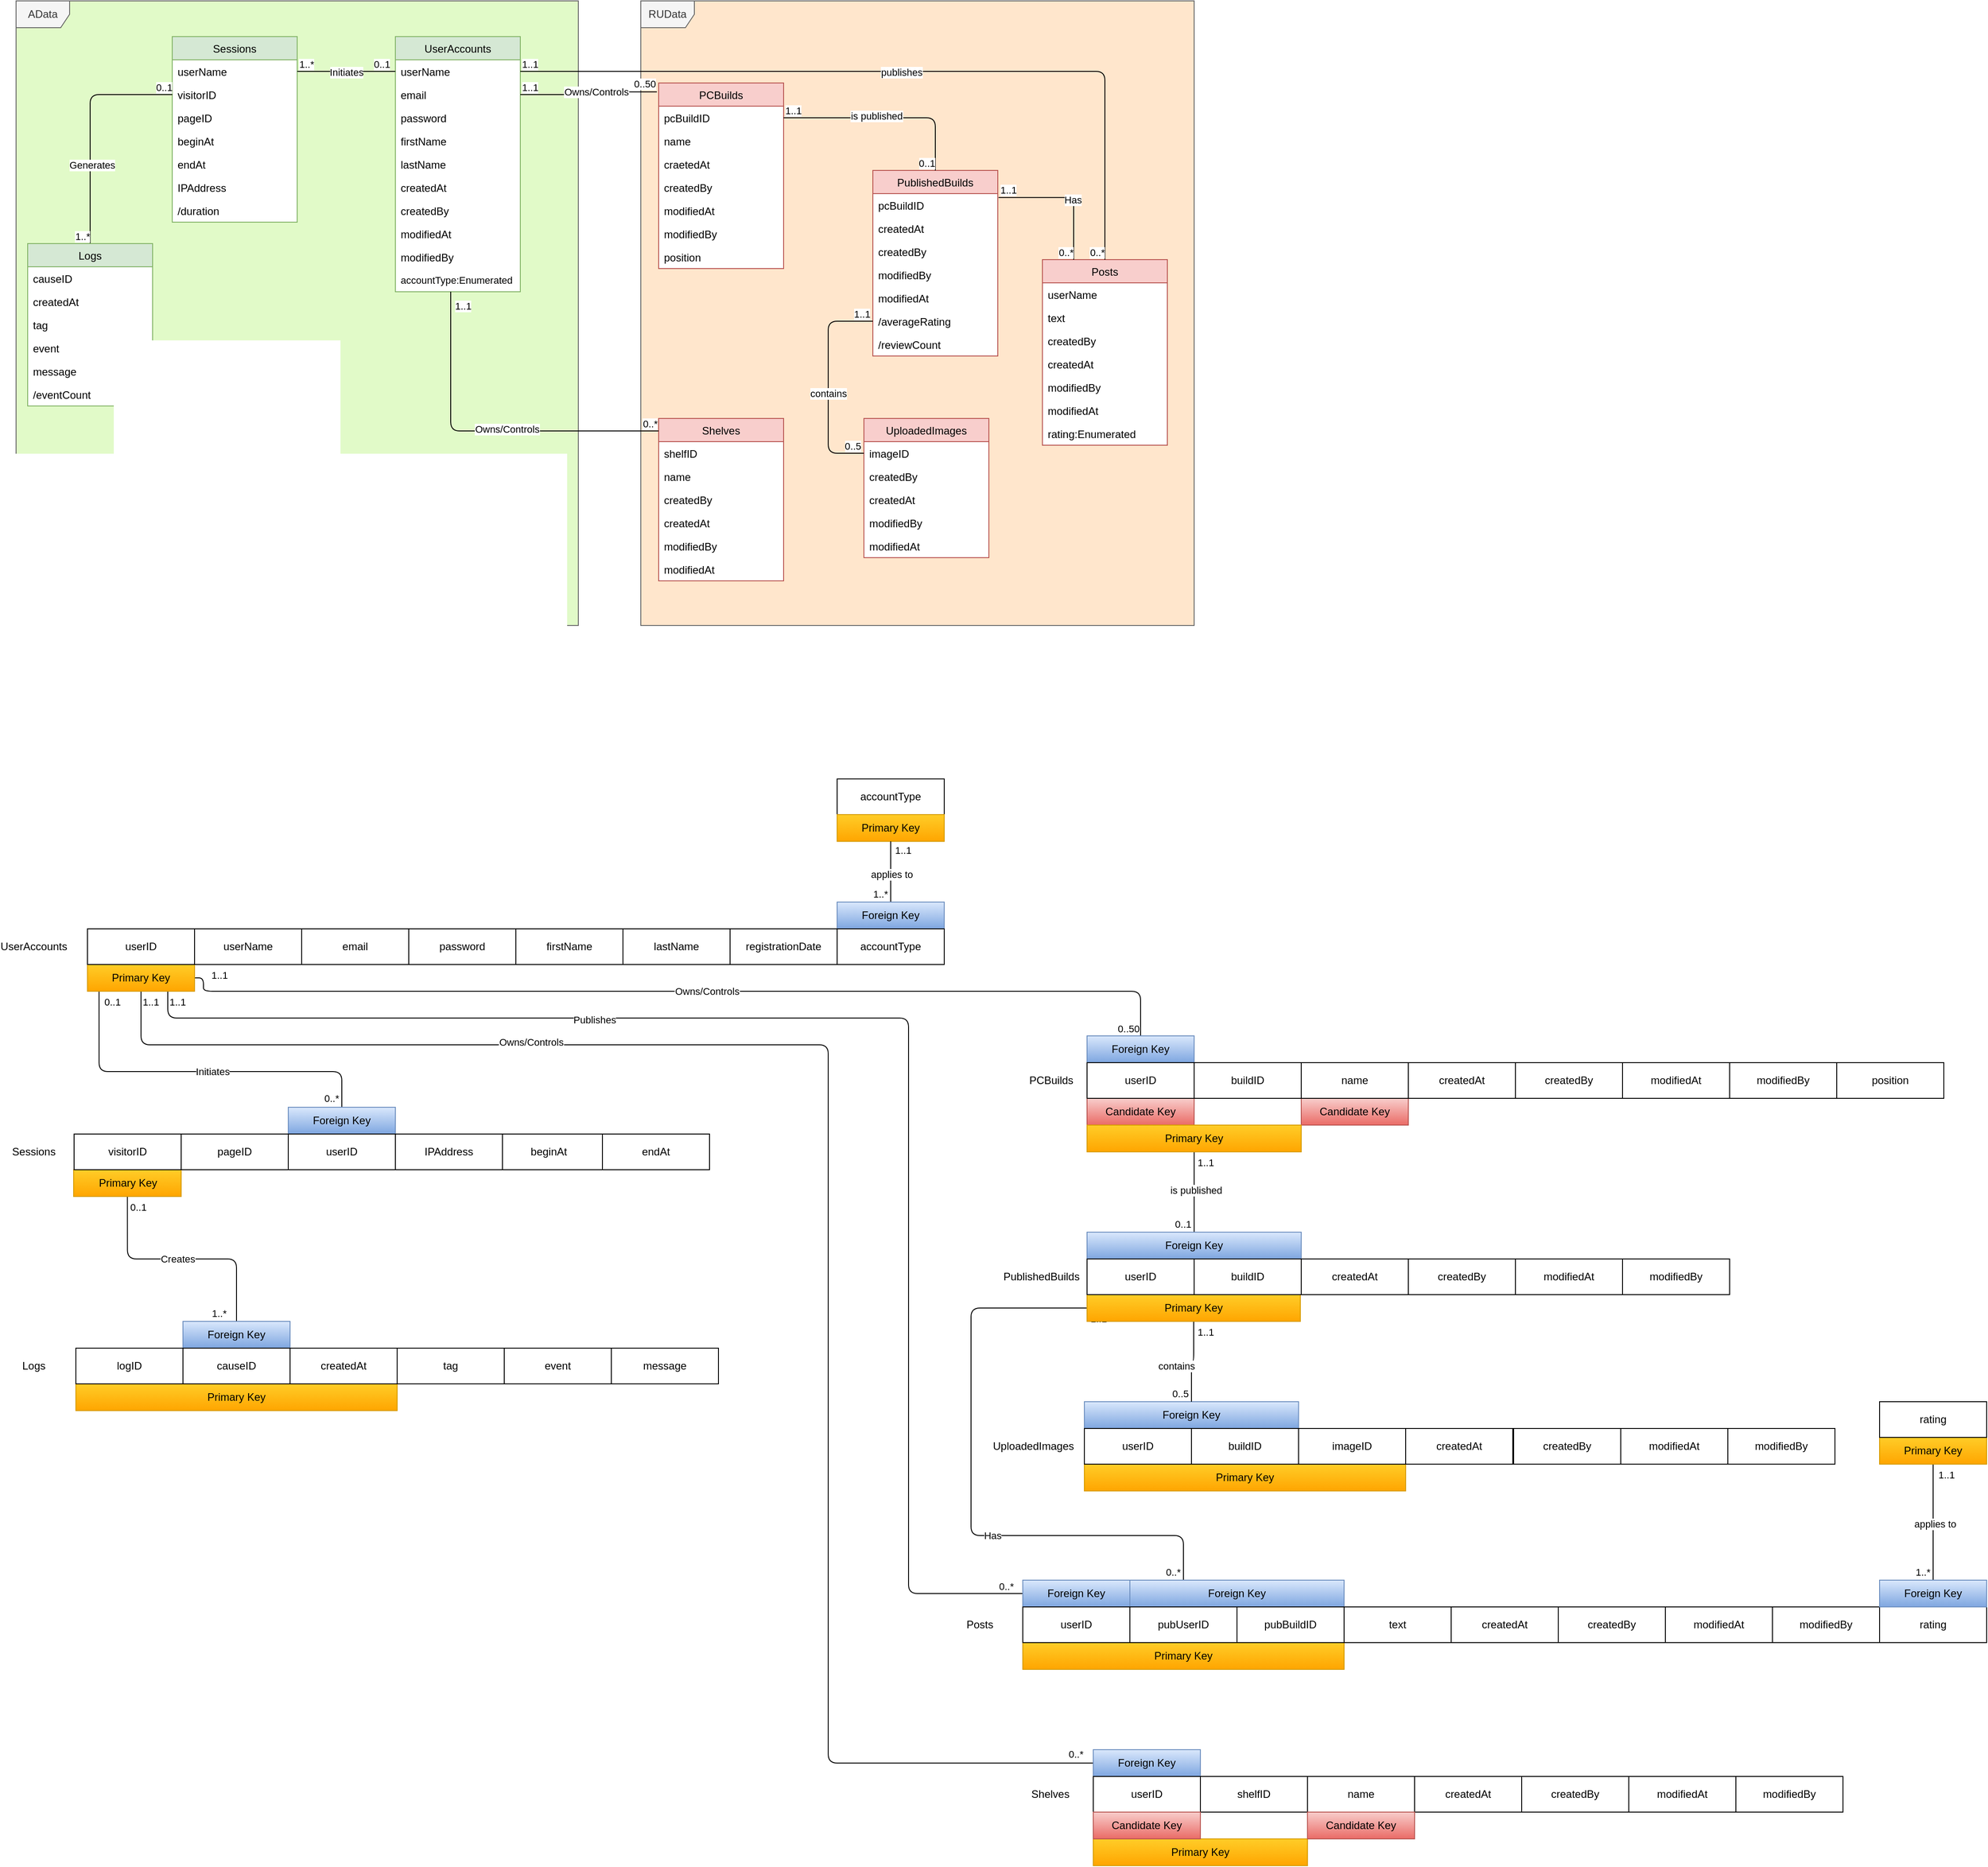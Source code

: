 <mxfile version="13.7.9" type="device"><diagram id="tQbcAPSFG8Sa70v7Fd_i" name="Page-1"><mxGraphModel dx="1008" dy="482" grid="1" gridSize="10" guides="1" tooltips="1" connect="1" arrows="1" fold="1" page="1" pageScale="1" pageWidth="850" pageHeight="1100" math="0" shadow="0"><root><mxCell id="0"/><mxCell id="1" parent="0"/><mxCell id="CVM3pxF69ydnQr_IhTbP-4" value="RUData" style="shape=umlFrame;whiteSpace=wrap;html=1;recursiveResize=1;gradientDirection=north;swimlaneFillColor=#FFE6CC;strokeColor=#666666;fillColor=#f5f5f5;fontColor=#333333;" parent="1" vertex="1"><mxGeometry x="720" y="60" width="620" height="700" as="geometry"/></mxCell><mxCell id="CVM3pxF69ydnQr_IhTbP-2" value="AData" style="shape=umlFrame;whiteSpace=wrap;html=1;recursiveResize=1;gradientDirection=north;swimlaneFillColor=#E1FAC8;strokeColor=#666666;fillColor=#f5f5f5;fontColor=#333333;" parent="1" vertex="1"><mxGeometry x="20" y="60" width="630" height="700" as="geometry"/></mxCell><mxCell id="NkQqoSuQkbGVvQ7vuiUH-16" value="UserAccounts" style="swimlane;fontStyle=0;childLayout=stackLayout;horizontal=1;startSize=26;fillColor=#d5e8d4;horizontalStack=0;resizeParent=1;resizeParentMax=0;resizeLast=0;collapsible=1;marginBottom=0;strokeColor=#82b366;swimlaneFillColor=#ffffff;" parent="1" vertex="1"><mxGeometry x="445" y="100" width="140" height="286" as="geometry"/></mxCell><mxCell id="NkQqoSuQkbGVvQ7vuiUH-17" value="userName" style="text;strokeColor=none;fillColor=none;align=left;verticalAlign=top;spacingLeft=4;spacingRight=4;overflow=hidden;rotatable=0;points=[[0,0.5],[1,0.5]];portConstraint=eastwest;" parent="NkQqoSuQkbGVvQ7vuiUH-16" vertex="1"><mxGeometry y="26" width="140" height="26" as="geometry"/></mxCell><mxCell id="018C2AkyOv9_UQ_fTfeq-45" value="email" style="text;strokeColor=none;fillColor=none;align=left;verticalAlign=top;spacingLeft=4;spacingRight=4;overflow=hidden;rotatable=0;points=[[0,0.5],[1,0.5]];portConstraint=eastwest;" parent="NkQqoSuQkbGVvQ7vuiUH-16" vertex="1"><mxGeometry y="52" width="140" height="26" as="geometry"/></mxCell><mxCell id="018C2AkyOv9_UQ_fTfeq-76" value="password" style="text;strokeColor=none;fillColor=none;align=left;verticalAlign=top;spacingLeft=4;spacingRight=4;overflow=hidden;rotatable=0;points=[[0,0.5],[1,0.5]];portConstraint=eastwest;" parent="NkQqoSuQkbGVvQ7vuiUH-16" vertex="1"><mxGeometry y="78" width="140" height="26" as="geometry"/></mxCell><mxCell id="NkQqoSuQkbGVvQ7vuiUH-18" value="firstName" style="text;strokeColor=none;fillColor=none;align=left;verticalAlign=top;spacingLeft=4;spacingRight=4;overflow=hidden;rotatable=0;points=[[0,0.5],[1,0.5]];portConstraint=eastwest;" parent="NkQqoSuQkbGVvQ7vuiUH-16" vertex="1"><mxGeometry y="104" width="140" height="26" as="geometry"/></mxCell><mxCell id="NkQqoSuQkbGVvQ7vuiUH-19" value="lastName" style="text;strokeColor=none;fillColor=none;align=left;verticalAlign=top;spacingLeft=4;spacingRight=4;overflow=hidden;rotatable=0;points=[[0,0.5],[1,0.5]];portConstraint=eastwest;" parent="NkQqoSuQkbGVvQ7vuiUH-16" vertex="1"><mxGeometry y="130" width="140" height="26" as="geometry"/></mxCell><mxCell id="NkQqoSuQkbGVvQ7vuiUH-20" value="createdAt" style="text;strokeColor=none;fillColor=none;align=left;verticalAlign=top;spacingLeft=4;spacingRight=4;overflow=hidden;rotatable=0;points=[[0,0.5],[1,0.5]];portConstraint=eastwest;" parent="NkQqoSuQkbGVvQ7vuiUH-16" vertex="1"><mxGeometry y="156" width="140" height="26" as="geometry"/></mxCell><mxCell id="CVM3pxF69ydnQr_IhTbP-28" value="createdBy" style="text;strokeColor=none;fillColor=none;align=left;verticalAlign=top;spacingLeft=4;spacingRight=4;overflow=hidden;rotatable=0;points=[[0,0.5],[1,0.5]];portConstraint=eastwest;" parent="NkQqoSuQkbGVvQ7vuiUH-16" vertex="1"><mxGeometry y="182" width="140" height="26" as="geometry"/></mxCell><mxCell id="lXQ4MzpyIw330JL6luUl-97" value="modifiedAt" style="text;strokeColor=none;fillColor=none;align=left;verticalAlign=top;spacingLeft=4;spacingRight=4;overflow=hidden;rotatable=0;points=[[0,0.5],[1,0.5]];portConstraint=eastwest;" parent="NkQqoSuQkbGVvQ7vuiUH-16" vertex="1"><mxGeometry y="208" width="140" height="26" as="geometry"/></mxCell><mxCell id="CVM3pxF69ydnQr_IhTbP-27" value="modifiedBy" style="text;strokeColor=none;fillColor=none;align=left;verticalAlign=top;spacingLeft=4;spacingRight=4;overflow=hidden;rotatable=0;points=[[0,0.5],[1,0.5]];portConstraint=eastwest;" parent="NkQqoSuQkbGVvQ7vuiUH-16" vertex="1"><mxGeometry y="234" width="140" height="26" as="geometry"/></mxCell><mxCell id="NkQqoSuQkbGVvQ7vuiUH-21" value="accountType:Enumerated" style="text;strokeColor=none;fillColor=none;align=left;verticalAlign=top;spacingLeft=4;spacingRight=4;overflow=hidden;rotatable=0;points=[[0,0.5],[1,0.5]];portConstraint=eastwest;fontSize=11;" parent="NkQqoSuQkbGVvQ7vuiUH-16" vertex="1"><mxGeometry y="260" width="140" height="26" as="geometry"/></mxCell><mxCell id="NkQqoSuQkbGVvQ7vuiUH-29" value="Sessions" style="swimlane;fontStyle=0;childLayout=stackLayout;horizontal=1;startSize=26;fillColor=#d5e8d4;horizontalStack=0;resizeParent=1;resizeParentMax=0;resizeLast=0;collapsible=1;marginBottom=0;strokeColor=#82b366;swimlaneFillColor=#ffffff;" parent="1" vertex="1"><mxGeometry x="195" y="100" width="140" height="208" as="geometry"/></mxCell><mxCell id="018C2AkyOv9_UQ_fTfeq-44" value="userName" style="text;strokeColor=none;fillColor=none;align=left;verticalAlign=top;spacingLeft=4;spacingRight=4;overflow=hidden;rotatable=0;points=[[0,0.5],[1,0.5]];portConstraint=eastwest;" parent="NkQqoSuQkbGVvQ7vuiUH-29" vertex="1"><mxGeometry y="26" width="140" height="26" as="geometry"/></mxCell><mxCell id="NkQqoSuQkbGVvQ7vuiUH-30" value="visitorID" style="text;strokeColor=none;fillColor=none;align=left;verticalAlign=top;spacingLeft=4;spacingRight=4;overflow=hidden;rotatable=0;points=[[0,0.5],[1,0.5]];portConstraint=eastwest;" parent="NkQqoSuQkbGVvQ7vuiUH-29" vertex="1"><mxGeometry y="52" width="140" height="26" as="geometry"/></mxCell><mxCell id="zWk2AW5mqIdGKArSNJAU-1" value="pageID" style="text;strokeColor=none;fillColor=none;align=left;verticalAlign=top;spacingLeft=4;spacingRight=4;overflow=hidden;rotatable=0;points=[[0,0.5],[1,0.5]];portConstraint=eastwest;" parent="NkQqoSuQkbGVvQ7vuiUH-29" vertex="1"><mxGeometry y="78" width="140" height="26" as="geometry"/></mxCell><mxCell id="NkQqoSuQkbGVvQ7vuiUH-31" value="beginAt" style="text;strokeColor=none;fillColor=none;align=left;verticalAlign=top;spacingLeft=4;spacingRight=4;overflow=hidden;rotatable=0;points=[[0,0.5],[1,0.5]];portConstraint=eastwest;" parent="NkQqoSuQkbGVvQ7vuiUH-29" vertex="1"><mxGeometry y="104" width="140" height="26" as="geometry"/></mxCell><mxCell id="NkQqoSuQkbGVvQ7vuiUH-32" value="endAt" style="text;strokeColor=none;fillColor=none;align=left;verticalAlign=top;spacingLeft=4;spacingRight=4;overflow=hidden;rotatable=0;points=[[0,0.5],[1,0.5]];portConstraint=eastwest;" parent="NkQqoSuQkbGVvQ7vuiUH-29" vertex="1"><mxGeometry y="130" width="140" height="26" as="geometry"/></mxCell><mxCell id="018C2AkyOv9_UQ_fTfeq-55" value="IPAddress" style="text;strokeColor=none;fillColor=none;align=left;verticalAlign=top;spacingLeft=4;spacingRight=4;overflow=hidden;rotatable=0;points=[[0,0.5],[1,0.5]];portConstraint=eastwest;" parent="NkQqoSuQkbGVvQ7vuiUH-29" vertex="1"><mxGeometry y="156" width="140" height="26" as="geometry"/></mxCell><mxCell id="NkQqoSuQkbGVvQ7vuiUH-42" value="/duration" style="text;strokeColor=none;fillColor=none;align=left;verticalAlign=top;spacingLeft=4;spacingRight=4;overflow=hidden;rotatable=0;points=[[0,0.5],[1,0.5]];portConstraint=eastwest;" parent="NkQqoSuQkbGVvQ7vuiUH-29" vertex="1"><mxGeometry y="182" width="140" height="26" as="geometry"/></mxCell><mxCell id="NkQqoSuQkbGVvQ7vuiUH-100" value="PublishedBuilds" style="swimlane;fontStyle=0;childLayout=stackLayout;horizontal=1;startSize=26;fillColor=#f8cecc;horizontalStack=0;resizeParent=1;resizeParentMax=0;resizeLast=0;collapsible=1;marginBottom=0;strokeColor=#b85450;swimlaneFillColor=#ffffff;" parent="1" vertex="1"><mxGeometry x="980" y="250" width="140" height="208" as="geometry"/></mxCell><mxCell id="NkQqoSuQkbGVvQ7vuiUH-101" value="pcBuildID" style="text;strokeColor=none;fillColor=none;align=left;verticalAlign=top;spacingLeft=4;spacingRight=4;overflow=hidden;rotatable=0;points=[[0,0.5],[1,0.5]];portConstraint=eastwest;" parent="NkQqoSuQkbGVvQ7vuiUH-100" vertex="1"><mxGeometry y="26" width="140" height="26" as="geometry"/></mxCell><mxCell id="CVM3pxF69ydnQr_IhTbP-5" value="createdAt" style="text;strokeColor=none;fillColor=none;align=left;verticalAlign=top;spacingLeft=4;spacingRight=4;overflow=hidden;rotatable=0;points=[[0,0.5],[1,0.5]];portConstraint=eastwest;" parent="NkQqoSuQkbGVvQ7vuiUH-100" vertex="1"><mxGeometry y="52" width="140" height="26" as="geometry"/></mxCell><mxCell id="CVM3pxF69ydnQr_IhTbP-6" value="createdBy" style="text;strokeColor=none;fillColor=none;align=left;verticalAlign=top;spacingLeft=4;spacingRight=4;overflow=hidden;rotatable=0;points=[[0,0.5],[1,0.5]];portConstraint=eastwest;" parent="NkQqoSuQkbGVvQ7vuiUH-100" vertex="1"><mxGeometry y="78" width="140" height="26" as="geometry"/></mxCell><mxCell id="CVM3pxF69ydnQr_IhTbP-7" value="modifiedBy" style="text;strokeColor=none;fillColor=none;align=left;verticalAlign=top;spacingLeft=4;spacingRight=4;overflow=hidden;rotatable=0;points=[[0,0.5],[1,0.5]];portConstraint=eastwest;" parent="NkQqoSuQkbGVvQ7vuiUH-100" vertex="1"><mxGeometry y="104" width="140" height="26" as="geometry"/></mxCell><mxCell id="CVM3pxF69ydnQr_IhTbP-8" value="modifiedAt" style="text;strokeColor=none;fillColor=none;align=left;verticalAlign=top;spacingLeft=4;spacingRight=4;overflow=hidden;rotatable=0;points=[[0,0.5],[1,0.5]];portConstraint=eastwest;" parent="NkQqoSuQkbGVvQ7vuiUH-100" vertex="1"><mxGeometry y="130" width="140" height="26" as="geometry"/></mxCell><mxCell id="NkQqoSuQkbGVvQ7vuiUH-229" value="/averageRating" style="text;strokeColor=none;fillColor=none;align=left;verticalAlign=top;spacingLeft=4;spacingRight=4;overflow=hidden;rotatable=0;points=[[0,0.5],[1,0.5]];portConstraint=eastwest;" parent="NkQqoSuQkbGVvQ7vuiUH-100" vertex="1"><mxGeometry y="156" width="140" height="26" as="geometry"/></mxCell><mxCell id="NkQqoSuQkbGVvQ7vuiUH-228" value="/reviewCount" style="text;strokeColor=none;fillColor=none;align=left;verticalAlign=top;spacingLeft=4;spacingRight=4;overflow=hidden;rotatable=0;points=[[0,0.5],[1,0.5]];portConstraint=eastwest;" parent="NkQqoSuQkbGVvQ7vuiUH-100" vertex="1"><mxGeometry y="182" width="140" height="26" as="geometry"/></mxCell><mxCell id="NkQqoSuQkbGVvQ7vuiUH-48" value="Shelves" style="swimlane;fontStyle=0;childLayout=stackLayout;horizontal=1;startSize=26;fillColor=#f8cecc;horizontalStack=0;resizeParent=1;resizeParentMax=0;resizeLast=0;collapsible=1;marginBottom=0;strokeColor=#b85450;swimlaneFillColor=#ffffff;" parent="1" vertex="1"><mxGeometry x="740" y="528" width="140" height="182" as="geometry"/></mxCell><mxCell id="018C2AkyOv9_UQ_fTfeq-75" value="shelfID" style="text;strokeColor=none;fillColor=none;align=left;verticalAlign=top;spacingLeft=4;spacingRight=4;overflow=hidden;rotatable=0;points=[[0,0.5],[1,0.5]];portConstraint=eastwest;" parent="NkQqoSuQkbGVvQ7vuiUH-48" vertex="1"><mxGeometry y="26" width="140" height="26" as="geometry"/></mxCell><mxCell id="NkQqoSuQkbGVvQ7vuiUH-49" value="name" style="text;strokeColor=none;fillColor=none;align=left;verticalAlign=top;spacingLeft=4;spacingRight=4;overflow=hidden;rotatable=0;points=[[0,0.5],[1,0.5]];portConstraint=eastwest;" parent="NkQqoSuQkbGVvQ7vuiUH-48" vertex="1"><mxGeometry y="52" width="140" height="26" as="geometry"/></mxCell><mxCell id="CVM3pxF69ydnQr_IhTbP-29" value="createdBy" style="text;strokeColor=none;fillColor=none;align=left;verticalAlign=top;spacingLeft=4;spacingRight=4;overflow=hidden;rotatable=0;points=[[0,0.5],[1,0.5]];portConstraint=eastwest;" parent="NkQqoSuQkbGVvQ7vuiUH-48" vertex="1"><mxGeometry y="78" width="140" height="26" as="geometry"/></mxCell><mxCell id="CVM3pxF69ydnQr_IhTbP-30" value="createdAt" style="text;strokeColor=none;fillColor=none;align=left;verticalAlign=top;spacingLeft=4;spacingRight=4;overflow=hidden;rotatable=0;points=[[0,0.5],[1,0.5]];portConstraint=eastwest;" parent="NkQqoSuQkbGVvQ7vuiUH-48" vertex="1"><mxGeometry y="104" width="140" height="26" as="geometry"/></mxCell><mxCell id="CVM3pxF69ydnQr_IhTbP-31" value="modifiedBy" style="text;strokeColor=none;fillColor=none;align=left;verticalAlign=top;spacingLeft=4;spacingRight=4;overflow=hidden;rotatable=0;points=[[0,0.5],[1,0.5]];portConstraint=eastwest;" parent="NkQqoSuQkbGVvQ7vuiUH-48" vertex="1"><mxGeometry y="130" width="140" height="26" as="geometry"/></mxCell><mxCell id="CVM3pxF69ydnQr_IhTbP-32" value="modifiedAt" style="text;strokeColor=none;fillColor=none;align=left;verticalAlign=top;spacingLeft=4;spacingRight=4;overflow=hidden;rotatable=0;points=[[0,0.5],[1,0.5]];portConstraint=eastwest;" parent="NkQqoSuQkbGVvQ7vuiUH-48" vertex="1"><mxGeometry y="156" width="140" height="26" as="geometry"/></mxCell><mxCell id="NkQqoSuQkbGVvQ7vuiUH-44" value="PCBuilds" style="swimlane;fontStyle=0;childLayout=stackLayout;horizontal=1;startSize=26;fillColor=#f8cecc;horizontalStack=0;resizeParent=1;resizeParentMax=0;resizeLast=0;collapsible=1;marginBottom=0;strokeColor=#b85450;swimlaneFillColor=#ffffff;" parent="1" vertex="1"><mxGeometry x="740" y="152" width="140" height="208" as="geometry"/></mxCell><mxCell id="NkQqoSuQkbGVvQ7vuiUH-45" value="pcBuildID" style="text;strokeColor=none;fillColor=none;align=left;verticalAlign=top;spacingLeft=4;spacingRight=4;overflow=hidden;rotatable=0;points=[[0,0.5],[1,0.5]];portConstraint=eastwest;" parent="NkQqoSuQkbGVvQ7vuiUH-44" vertex="1"><mxGeometry y="26" width="140" height="26" as="geometry"/></mxCell><mxCell id="018C2AkyOv9_UQ_fTfeq-61" value="name" style="text;strokeColor=none;fillColor=none;align=left;verticalAlign=top;spacingLeft=4;spacingRight=4;overflow=hidden;rotatable=0;points=[[0,0.5],[1,0.5]];portConstraint=eastwest;" parent="NkQqoSuQkbGVvQ7vuiUH-44" vertex="1"><mxGeometry y="52" width="140" height="26" as="geometry"/></mxCell><mxCell id="lXQ4MzpyIw330JL6luUl-95" value="craetedAt" style="text;strokeColor=none;fillColor=none;align=left;verticalAlign=top;spacingLeft=4;spacingRight=4;overflow=hidden;rotatable=0;points=[[0,0.5],[1,0.5]];portConstraint=eastwest;" parent="NkQqoSuQkbGVvQ7vuiUH-44" vertex="1"><mxGeometry y="78" width="140" height="26" as="geometry"/></mxCell><mxCell id="CVM3pxF69ydnQr_IhTbP-33" value="createdBy" style="text;strokeColor=none;fillColor=none;align=left;verticalAlign=top;spacingLeft=4;spacingRight=4;overflow=hidden;rotatable=0;points=[[0,0.5],[1,0.5]];portConstraint=eastwest;" parent="NkQqoSuQkbGVvQ7vuiUH-44" vertex="1"><mxGeometry y="104" width="140" height="26" as="geometry"/></mxCell><mxCell id="lXQ4MzpyIw330JL6luUl-96" value="modifiedAt" style="text;strokeColor=none;fillColor=none;align=left;verticalAlign=top;spacingLeft=4;spacingRight=4;overflow=hidden;rotatable=0;points=[[0,0.5],[1,0.5]];portConstraint=eastwest;" parent="NkQqoSuQkbGVvQ7vuiUH-44" vertex="1"><mxGeometry y="130" width="140" height="26" as="geometry"/></mxCell><mxCell id="CVM3pxF69ydnQr_IhTbP-34" value="modifiedBy" style="text;strokeColor=none;fillColor=none;align=left;verticalAlign=top;spacingLeft=4;spacingRight=4;overflow=hidden;rotatable=0;points=[[0,0.5],[1,0.5]];portConstraint=eastwest;" parent="NkQqoSuQkbGVvQ7vuiUH-44" vertex="1"><mxGeometry y="156" width="140" height="26" as="geometry"/></mxCell><mxCell id="018C2AkyOv9_UQ_fTfeq-42" value="position" style="text;strokeColor=none;fillColor=none;align=left;verticalAlign=top;spacingLeft=4;spacingRight=4;overflow=hidden;rotatable=0;points=[[0,0.5],[1,0.5]];portConstraint=eastwest;" parent="NkQqoSuQkbGVvQ7vuiUH-44" vertex="1"><mxGeometry y="182" width="140" height="26" as="geometry"/></mxCell><mxCell id="018C2AkyOv9_UQ_fTfeq-9" value="" style="endArrow=none;html=1;edgeStyle=orthogonalEdgeStyle;entryX=0;entryY=0.077;entryDx=0;entryDy=0;entryPerimeter=0;exitX=0.443;exitY=1;exitDx=0;exitDy=0;exitPerimeter=0;" parent="1" source="NkQqoSuQkbGVvQ7vuiUH-21" target="NkQqoSuQkbGVvQ7vuiUH-48" edge="1"><mxGeometry relative="1" as="geometry"><mxPoint x="700" y="310" as="sourcePoint"/><mxPoint x="660" y="501" as="targetPoint"/></mxGeometry></mxCell><mxCell id="018C2AkyOv9_UQ_fTfeq-10" value="1..1" style="edgeLabel;resizable=0;html=1;align=left;verticalAlign=bottom;" parent="018C2AkyOv9_UQ_fTfeq-9" connectable="0" vertex="1"><mxGeometry x="-1" relative="1" as="geometry"><mxPoint x="2.98" y="24" as="offset"/></mxGeometry></mxCell><mxCell id="018C2AkyOv9_UQ_fTfeq-11" value="0..*" style="edgeLabel;resizable=0;html=1;align=right;verticalAlign=bottom;" parent="018C2AkyOv9_UQ_fTfeq-9" connectable="0" vertex="1"><mxGeometry x="1" relative="1" as="geometry"/></mxCell><mxCell id="018C2AkyOv9_UQ_fTfeq-12" value="Owns/Controls" style="edgeLabel;html=1;align=center;verticalAlign=middle;resizable=0;points=[];" parent="018C2AkyOv9_UQ_fTfeq-9" vertex="1" connectable="0"><mxGeometry x="-0.12" y="-32" relative="1" as="geometry"><mxPoint x="48.0" y="-34" as="offset"/></mxGeometry></mxCell><mxCell id="018C2AkyOv9_UQ_fTfeq-30" value="" style="endArrow=none;html=1;edgeStyle=orthogonalEdgeStyle;entryX=-0.014;entryY=0.048;entryDx=0;entryDy=0;entryPerimeter=0;exitX=1;exitY=0.5;exitDx=0;exitDy=0;" parent="1" source="018C2AkyOv9_UQ_fTfeq-45" target="NkQqoSuQkbGVvQ7vuiUH-44" edge="1"><mxGeometry relative="1" as="geometry"><mxPoint x="690" y="570" as="sourcePoint"/><mxPoint x="740" y="542" as="targetPoint"/></mxGeometry></mxCell><mxCell id="018C2AkyOv9_UQ_fTfeq-31" value="1..1" style="edgeLabel;resizable=0;html=1;align=left;verticalAlign=bottom;" parent="018C2AkyOv9_UQ_fTfeq-30" connectable="0" vertex="1"><mxGeometry x="-1" relative="1" as="geometry"/></mxCell><mxCell id="018C2AkyOv9_UQ_fTfeq-32" value="0..50" style="edgeLabel;resizable=0;html=1;align=right;verticalAlign=bottom;" parent="018C2AkyOv9_UQ_fTfeq-30" connectable="0" vertex="1"><mxGeometry x="1" relative="1" as="geometry"/></mxCell><mxCell id="018C2AkyOv9_UQ_fTfeq-33" value="Owns/Controls" style="edgeLabel;html=1;align=center;verticalAlign=middle;resizable=0;points=[];" parent="018C2AkyOv9_UQ_fTfeq-30" vertex="1" connectable="0"><mxGeometry x="0.405" relative="1" as="geometry"><mxPoint x="-22" as="offset"/></mxGeometry></mxCell><mxCell id="018C2AkyOv9_UQ_fTfeq-34" value="" style="endArrow=none;html=1;edgeStyle=orthogonalEdgeStyle;exitX=0;exitY=0.5;exitDx=0;exitDy=0;entryX=0.5;entryY=0;entryDx=0;entryDy=0;" parent="1" source="NkQqoSuQkbGVvQ7vuiUH-30" target="NkQqoSuQkbGVvQ7vuiUH-22" edge="1"><mxGeometry relative="1" as="geometry"><mxPoint x="410" y="540" as="sourcePoint"/><mxPoint x="570" y="540" as="targetPoint"/></mxGeometry></mxCell><mxCell id="018C2AkyOv9_UQ_fTfeq-35" value="0..1" style="edgeLabel;resizable=0;html=1;align=left;verticalAlign=bottom;" parent="018C2AkyOv9_UQ_fTfeq-34" connectable="0" vertex="1"><mxGeometry x="-1" relative="1" as="geometry"><mxPoint x="-20" as="offset"/></mxGeometry></mxCell><mxCell id="018C2AkyOv9_UQ_fTfeq-36" value="1..*" style="edgeLabel;resizable=0;html=1;align=right;verticalAlign=bottom;" parent="018C2AkyOv9_UQ_fTfeq-34" connectable="0" vertex="1"><mxGeometry x="1" relative="1" as="geometry"/></mxCell><mxCell id="018C2AkyOv9_UQ_fTfeq-37" value="Generates" style="edgeLabel;html=1;align=center;verticalAlign=middle;resizable=0;points=[];" parent="018C2AkyOv9_UQ_fTfeq-34" vertex="1" connectable="0"><mxGeometry x="0.317" y="2" relative="1" as="geometry"><mxPoint as="offset"/></mxGeometry></mxCell><mxCell id="NkQqoSuQkbGVvQ7vuiUH-22" value="Logs" style="swimlane;fontStyle=0;childLayout=stackLayout;horizontal=1;startSize=26;fillColor=#d5e8d4;horizontalStack=0;resizeParent=1;resizeParentMax=0;resizeLast=0;collapsible=1;marginBottom=0;strokeColor=#82b366;swimlaneFillColor=#ffffff;" parent="1" vertex="1"><mxGeometry x="33" y="332" width="140" height="182" as="geometry"/></mxCell><mxCell id="NkQqoSuQkbGVvQ7vuiUH-23" value="causeID" style="text;strokeColor=none;fillColor=none;align=left;verticalAlign=top;spacingLeft=4;spacingRight=4;overflow=hidden;rotatable=0;points=[[0,0.5],[1,0.5]];portConstraint=eastwest;" parent="NkQqoSuQkbGVvQ7vuiUH-22" vertex="1"><mxGeometry y="26" width="140" height="26" as="geometry"/></mxCell><mxCell id="NkQqoSuQkbGVvQ7vuiUH-24" value="createdAt" style="text;strokeColor=none;fillColor=none;align=left;verticalAlign=top;spacingLeft=4;spacingRight=4;overflow=hidden;rotatable=0;points=[[0,0.5],[1,0.5]];portConstraint=eastwest;" parent="NkQqoSuQkbGVvQ7vuiUH-22" vertex="1"><mxGeometry y="52" width="140" height="26" as="geometry"/></mxCell><mxCell id="NkQqoSuQkbGVvQ7vuiUH-26" value="tag" style="text;strokeColor=none;fillColor=none;align=left;verticalAlign=top;spacingLeft=4;spacingRight=4;overflow=hidden;rotatable=0;points=[[0,0.5],[1,0.5]];portConstraint=eastwest;" parent="NkQqoSuQkbGVvQ7vuiUH-22" vertex="1"><mxGeometry y="78" width="140" height="26" as="geometry"/></mxCell><mxCell id="NkQqoSuQkbGVvQ7vuiUH-25" value="event" style="text;strokeColor=none;fillColor=none;align=left;verticalAlign=top;spacingLeft=4;spacingRight=4;overflow=hidden;rotatable=0;points=[[0,0.5],[1,0.5]];portConstraint=eastwest;" parent="NkQqoSuQkbGVvQ7vuiUH-22" vertex="1"><mxGeometry y="104" width="140" height="26" as="geometry"/></mxCell><mxCell id="NkQqoSuQkbGVvQ7vuiUH-27" value="message" style="text;strokeColor=none;fillColor=none;align=left;verticalAlign=top;spacingLeft=4;spacingRight=4;overflow=hidden;rotatable=0;points=[[0,0.5],[1,0.5]];portConstraint=eastwest;" parent="NkQqoSuQkbGVvQ7vuiUH-22" vertex="1"><mxGeometry y="130" width="140" height="26" as="geometry"/></mxCell><mxCell id="NkQqoSuQkbGVvQ7vuiUH-28" value="/eventCount" style="text;strokeColor=none;fillColor=none;align=left;verticalAlign=top;spacingLeft=4;spacingRight=4;overflow=hidden;rotatable=0;points=[[0,0.5],[1,0.5]];portConstraint=eastwest;" parent="NkQqoSuQkbGVvQ7vuiUH-22" vertex="1"><mxGeometry y="156" width="140" height="26" as="geometry"/></mxCell><mxCell id="NkQqoSuQkbGVvQ7vuiUH-110" value="Posts" style="swimlane;fontStyle=0;childLayout=stackLayout;horizontal=1;startSize=26;fillColor=#f8cecc;horizontalStack=0;resizeParent=1;resizeParentMax=0;resizeLast=0;collapsible=1;marginBottom=0;strokeColor=#b85450;swimlaneFillColor=#ffffff;" parent="1" vertex="1"><mxGeometry x="1170" y="350" width="140" height="208" as="geometry"/></mxCell><mxCell id="NkQqoSuQkbGVvQ7vuiUH-111" value="userName" style="text;strokeColor=none;fillColor=none;align=left;verticalAlign=top;spacingLeft=4;spacingRight=4;overflow=hidden;rotatable=0;points=[[0,0.5],[1,0.5]];portConstraint=eastwest;" parent="NkQqoSuQkbGVvQ7vuiUH-110" vertex="1"><mxGeometry y="26" width="140" height="26" as="geometry"/></mxCell><mxCell id="NkQqoSuQkbGVvQ7vuiUH-113" value="text" style="text;strokeColor=none;fillColor=none;align=left;verticalAlign=top;spacingLeft=4;spacingRight=4;overflow=hidden;rotatable=0;points=[[0,0.5],[1,0.5]];portConstraint=eastwest;" parent="NkQqoSuQkbGVvQ7vuiUH-110" vertex="1"><mxGeometry y="52" width="140" height="26" as="geometry"/></mxCell><mxCell id="NkQqoSuQkbGVvQ7vuiUH-114" value="createdBy" style="text;strokeColor=none;fillColor=none;align=left;verticalAlign=top;spacingLeft=4;spacingRight=4;overflow=hidden;rotatable=0;points=[[0,0.5],[1,0.5]];portConstraint=eastwest;" parent="NkQqoSuQkbGVvQ7vuiUH-110" vertex="1"><mxGeometry y="78" width="140" height="26" as="geometry"/></mxCell><mxCell id="CVM3pxF69ydnQr_IhTbP-9" value="createdAt" style="text;strokeColor=none;fillColor=none;align=left;verticalAlign=top;spacingLeft=4;spacingRight=4;overflow=hidden;rotatable=0;points=[[0,0.5],[1,0.5]];portConstraint=eastwest;" parent="NkQqoSuQkbGVvQ7vuiUH-110" vertex="1"><mxGeometry y="104" width="140" height="26" as="geometry"/></mxCell><mxCell id="CVM3pxF69ydnQr_IhTbP-10" value="modifiedBy" style="text;strokeColor=none;fillColor=none;align=left;verticalAlign=top;spacingLeft=4;spacingRight=4;overflow=hidden;rotatable=0;points=[[0,0.5],[1,0.5]];portConstraint=eastwest;" parent="NkQqoSuQkbGVvQ7vuiUH-110" vertex="1"><mxGeometry y="130" width="140" height="26" as="geometry"/></mxCell><mxCell id="CVM3pxF69ydnQr_IhTbP-11" value="modifiedAt" style="text;strokeColor=none;fillColor=none;align=left;verticalAlign=top;spacingLeft=4;spacingRight=4;overflow=hidden;rotatable=0;points=[[0,0.5],[1,0.5]];portConstraint=eastwest;" parent="NkQqoSuQkbGVvQ7vuiUH-110" vertex="1"><mxGeometry y="156" width="140" height="26" as="geometry"/></mxCell><mxCell id="NkQqoSuQkbGVvQ7vuiUH-115" value="rating:Enumerated" style="text;strokeColor=none;fillColor=none;align=left;verticalAlign=top;spacingLeft=4;spacingRight=4;overflow=hidden;rotatable=0;points=[[0,0.5],[1,0.5]];portConstraint=eastwest;" parent="NkQqoSuQkbGVvQ7vuiUH-110" vertex="1"><mxGeometry y="182" width="140" height="26" as="geometry"/></mxCell><mxCell id="018C2AkyOv9_UQ_fTfeq-51" value="" style="endArrow=none;html=1;edgeStyle=orthogonalEdgeStyle;exitX=0;exitY=0.5;exitDx=0;exitDy=0;entryX=1;entryY=0.5;entryDx=0;entryDy=0;" parent="1" source="NkQqoSuQkbGVvQ7vuiUH-17" target="018C2AkyOv9_UQ_fTfeq-44" edge="1"><mxGeometry relative="1" as="geometry"><mxPoint x="490" y="480" as="sourcePoint"/><mxPoint x="650" y="480" as="targetPoint"/></mxGeometry></mxCell><mxCell id="018C2AkyOv9_UQ_fTfeq-52" value="0..1" style="edgeLabel;resizable=0;html=1;align=left;verticalAlign=bottom;" parent="018C2AkyOv9_UQ_fTfeq-51" connectable="0" vertex="1"><mxGeometry x="-1" relative="1" as="geometry"><mxPoint x="-26" as="offset"/></mxGeometry></mxCell><mxCell id="018C2AkyOv9_UQ_fTfeq-53" value="1..*" style="edgeLabel;resizable=0;html=1;align=right;verticalAlign=bottom;" parent="018C2AkyOv9_UQ_fTfeq-51" connectable="0" vertex="1"><mxGeometry x="1" relative="1" as="geometry"><mxPoint x="19.88" as="offset"/></mxGeometry></mxCell><mxCell id="018C2AkyOv9_UQ_fTfeq-54" value="Initiates" style="edgeLabel;html=1;align=center;verticalAlign=middle;resizable=0;points=[];" parent="018C2AkyOv9_UQ_fTfeq-51" vertex="1" connectable="0"><mxGeometry x="-0.148" y="19" relative="1" as="geometry"><mxPoint x="-8" y="-18" as="offset"/></mxGeometry></mxCell><mxCell id="eM6WbehiqVvWBPhs19IX-56" value="" style="endArrow=none;html=1;edgeStyle=orthogonalEdgeStyle;exitX=1;exitY=0.5;exitDx=0;exitDy=0;entryX=0.5;entryY=0;entryDx=0;entryDy=0;" parent="1" source="NkQqoSuQkbGVvQ7vuiUH-45" target="NkQqoSuQkbGVvQ7vuiUH-100" edge="1"><mxGeometry relative="1" as="geometry"><mxPoint x="1210" y="492" as="sourcePoint"/><mxPoint x="1370" y="492" as="targetPoint"/></mxGeometry></mxCell><mxCell id="eM6WbehiqVvWBPhs19IX-57" value="1..1" style="edgeLabel;resizable=0;html=1;align=left;verticalAlign=bottom;" parent="eM6WbehiqVvWBPhs19IX-56" connectable="0" vertex="1"><mxGeometry x="-1" relative="1" as="geometry"/></mxCell><mxCell id="eM6WbehiqVvWBPhs19IX-58" value="0..1" style="edgeLabel;resizable=0;html=1;align=right;verticalAlign=bottom;" parent="eM6WbehiqVvWBPhs19IX-56" connectable="0" vertex="1"><mxGeometry x="1" relative="1" as="geometry"/></mxCell><mxCell id="eM6WbehiqVvWBPhs19IX-59" value="is published" style="edgeLabel;html=1;align=center;verticalAlign=middle;resizable=0;points=[];" parent="eM6WbehiqVvWBPhs19IX-56" vertex="1" connectable="0"><mxGeometry x="-0.094" y="2" relative="1" as="geometry"><mxPoint as="offset"/></mxGeometry></mxCell><mxCell id="eM6WbehiqVvWBPhs19IX-60" value="" style="endArrow=none;html=1;edgeStyle=orthogonalEdgeStyle;exitX=1;exitY=0.5;exitDx=0;exitDy=0;entryX=0.5;entryY=0;entryDx=0;entryDy=0;" parent="1" source="NkQqoSuQkbGVvQ7vuiUH-17" target="NkQqoSuQkbGVvQ7vuiUH-110" edge="1"><mxGeometry relative="1" as="geometry"><mxPoint x="1210" y="630" as="sourcePoint"/><mxPoint x="1370" y="630" as="targetPoint"/><Array as="points"><mxPoint x="1240" y="139"/></Array></mxGeometry></mxCell><mxCell id="eM6WbehiqVvWBPhs19IX-61" value="1..1" style="edgeLabel;resizable=0;html=1;align=left;verticalAlign=bottom;" parent="eM6WbehiqVvWBPhs19IX-60" connectable="0" vertex="1"><mxGeometry x="-1" relative="1" as="geometry"/></mxCell><mxCell id="eM6WbehiqVvWBPhs19IX-62" value="0..*" style="edgeLabel;resizable=0;html=1;align=right;verticalAlign=bottom;" parent="eM6WbehiqVvWBPhs19IX-60" connectable="0" vertex="1"><mxGeometry x="1" relative="1" as="geometry"/></mxCell><mxCell id="eM6WbehiqVvWBPhs19IX-63" value="publishes" style="edgeLabel;html=1;align=center;verticalAlign=middle;resizable=0;points=[];" parent="eM6WbehiqVvWBPhs19IX-60" vertex="1" connectable="0"><mxGeometry x="0.006" y="-2" relative="1" as="geometry"><mxPoint x="-8.86" y="-1" as="offset"/></mxGeometry></mxCell><mxCell id="eM6WbehiqVvWBPhs19IX-64" value="" style="endArrow=none;html=1;edgeStyle=orthogonalEdgeStyle;exitX=1.006;exitY=0.146;exitDx=0;exitDy=0;exitPerimeter=0;entryX=0.25;entryY=0;entryDx=0;entryDy=0;" parent="1" source="NkQqoSuQkbGVvQ7vuiUH-100" target="NkQqoSuQkbGVvQ7vuiUH-110" edge="1"><mxGeometry relative="1" as="geometry"><mxPoint x="1043" y="560" as="sourcePoint"/><mxPoint x="1043" y="480" as="targetPoint"/></mxGeometry></mxCell><mxCell id="eM6WbehiqVvWBPhs19IX-65" value="1..1" style="edgeLabel;resizable=0;html=1;align=left;verticalAlign=bottom;" parent="eM6WbehiqVvWBPhs19IX-64" connectable="0" vertex="1"><mxGeometry x="-1" relative="1" as="geometry"/></mxCell><mxCell id="eM6WbehiqVvWBPhs19IX-66" value="0..*" style="edgeLabel;resizable=0;html=1;align=right;verticalAlign=bottom;" parent="eM6WbehiqVvWBPhs19IX-64" connectable="0" vertex="1"><mxGeometry x="1" relative="1" as="geometry"/></mxCell><mxCell id="lXQ4MzpyIw330JL6luUl-2" value="Has" style="edgeLabel;html=1;align=center;verticalAlign=middle;resizable=0;points=[];" parent="eM6WbehiqVvWBPhs19IX-64" vertex="1" connectable="0"><mxGeometry x="0.082" y="-2" relative="1" as="geometry"><mxPoint as="offset"/></mxGeometry></mxCell><mxCell id="lXQ4MzpyIw330JL6luUl-52" value="" style="endArrow=none;html=1;edgeStyle=orthogonalEdgeStyle;exitX=0.108;exitY=1;exitDx=0;exitDy=0;entryX=0.5;entryY=0;entryDx=0;entryDy=0;exitPerimeter=0;" parent="1" source="lXQ4MzpyIw330JL6luUl-28" target="lXQ4MzpyIw330JL6luUl-37" edge="1"><mxGeometry relative="1" as="geometry"><mxPoint x="613" y="1290" as="sourcePoint"/><mxPoint x="773" y="1290" as="targetPoint"/><Array as="points"><mxPoint x="113" y="1260"/><mxPoint x="385" y="1260"/></Array></mxGeometry></mxCell><mxCell id="lXQ4MzpyIw330JL6luUl-53" value="0..1" style="edgeLabel;resizable=0;html=1;align=left;verticalAlign=bottom;" parent="lXQ4MzpyIw330JL6luUl-52" connectable="0" vertex="1"><mxGeometry x="-1" relative="1" as="geometry"><mxPoint x="4.04" y="20" as="offset"/></mxGeometry></mxCell><mxCell id="lXQ4MzpyIw330JL6luUl-54" value="0..*" style="edgeLabel;resizable=0;html=1;align=right;verticalAlign=bottom;" parent="lXQ4MzpyIw330JL6luUl-52" connectable="0" vertex="1"><mxGeometry x="1" relative="1" as="geometry"><mxPoint x="-3" y="-1" as="offset"/></mxGeometry></mxCell><mxCell id="lXQ4MzpyIw330JL6luUl-55" value="Initiates" style="edgeLabel;html=1;align=center;verticalAlign=middle;resizable=0;points=[];" parent="lXQ4MzpyIw330JL6luUl-52" vertex="1" connectable="0"><mxGeometry x="0.242" y="-4" relative="1" as="geometry"><mxPoint x="-33" y="-4" as="offset"/></mxGeometry></mxCell><mxCell id="lXQ4MzpyIw330JL6luUl-56" value="" style="endArrow=none;html=1;edgeStyle=orthogonalEdgeStyle;exitX=0.5;exitY=1;exitDx=0;exitDy=0;entryX=0.5;entryY=0;entryDx=0;entryDy=0;" parent="1" source="lXQ4MzpyIw330JL6luUl-27" target="lXQ4MzpyIw330JL6luUl-35" edge="1"><mxGeometry relative="1" as="geometry"><mxPoint x="293" y="1430" as="sourcePoint"/><mxPoint x="353" y="1590" as="targetPoint"/></mxGeometry></mxCell><mxCell id="lXQ4MzpyIw330JL6luUl-57" value="0..1" style="edgeLabel;resizable=0;html=1;align=left;verticalAlign=bottom;" parent="lXQ4MzpyIw330JL6luUl-56" connectable="0" vertex="1"><mxGeometry x="-1" relative="1" as="geometry"><mxPoint x="1.5" y="20" as="offset"/></mxGeometry></mxCell><mxCell id="lXQ4MzpyIw330JL6luUl-58" value="1..*" style="edgeLabel;resizable=0;html=1;align=right;verticalAlign=bottom;" parent="lXQ4MzpyIw330JL6luUl-56" connectable="0" vertex="1"><mxGeometry x="1" relative="1" as="geometry"><mxPoint x="-10.24" as="offset"/></mxGeometry></mxCell><mxCell id="lXQ4MzpyIw330JL6luUl-59" value="Creates" style="edgeLabel;html=1;align=center;verticalAlign=middle;resizable=0;points=[];" parent="lXQ4MzpyIw330JL6luUl-56" vertex="1" connectable="0"><mxGeometry x="0.111" y="5" relative="1" as="geometry"><mxPoint x="-19.14" y="5" as="offset"/></mxGeometry></mxCell><mxCell id="lXQ4MzpyIw330JL6luUl-72" value="" style="endArrow=none;html=1;edgeStyle=orthogonalEdgeStyle;exitX=1;exitY=0.5;exitDx=0;exitDy=0;entryX=0.5;entryY=0;entryDx=0;entryDy=0;" parent="1" source="lXQ4MzpyIw330JL6luUl-28" target="lXQ4MzpyIw330JL6luUl-34" edge="1"><mxGeometry relative="1" as="geometry"><mxPoint x="743" y="1210" as="sourcePoint"/><mxPoint x="903" y="1210" as="targetPoint"/><Array as="points"><mxPoint x="230" y="1155"/><mxPoint x="230" y="1170"/><mxPoint x="1280" y="1170"/></Array></mxGeometry></mxCell><mxCell id="lXQ4MzpyIw330JL6luUl-73" value="1..1" style="edgeLabel;resizable=0;html=1;align=left;verticalAlign=bottom;" parent="lXQ4MzpyIw330JL6luUl-72" connectable="0" vertex="1"><mxGeometry x="-1" relative="1" as="geometry"><mxPoint x="17" y="5" as="offset"/></mxGeometry></mxCell><mxCell id="lXQ4MzpyIw330JL6luUl-74" value="0..50" style="edgeLabel;resizable=0;html=1;align=right;verticalAlign=bottom;" parent="lXQ4MzpyIw330JL6luUl-72" connectable="0" vertex="1"><mxGeometry x="1" relative="1" as="geometry"><mxPoint x="-1" as="offset"/></mxGeometry></mxCell><mxCell id="lXQ4MzpyIw330JL6luUl-82" value="Owns/Controls" style="edgeLabel;html=1;align=center;verticalAlign=middle;resizable=0;points=[];" parent="lXQ4MzpyIw330JL6luUl-72" vertex="1" connectable="0"><mxGeometry x="-0.095" relative="1" as="geometry"><mxPoint x="80" as="offset"/></mxGeometry></mxCell><mxCell id="lXQ4MzpyIw330JL6luUl-75" value="" style="endArrow=none;html=1;edgeStyle=orthogonalEdgeStyle;exitX=0.5;exitY=1;exitDx=0;exitDy=0;entryX=0;entryY=0.5;entryDx=0;entryDy=0;" parent="1" source="lXQ4MzpyIw330JL6luUl-28" target="lXQ4MzpyIw330JL6luUl-33" edge="1"><mxGeometry relative="1" as="geometry"><mxPoint x="743" y="1210" as="sourcePoint"/><mxPoint x="813" y="1670" as="targetPoint"/><Array as="points"><mxPoint x="160" y="1230"/><mxPoint x="930" y="1230"/><mxPoint x="930" y="2035"/></Array></mxGeometry></mxCell><mxCell id="lXQ4MzpyIw330JL6luUl-76" value="1..1" style="edgeLabel;resizable=0;html=1;align=left;verticalAlign=bottom;" parent="lXQ4MzpyIw330JL6luUl-75" connectable="0" vertex="1"><mxGeometry x="-1" relative="1" as="geometry"><mxPoint y="20" as="offset"/></mxGeometry></mxCell><mxCell id="lXQ4MzpyIw330JL6luUl-77" value="0..*" style="edgeLabel;resizable=0;html=1;align=right;verticalAlign=bottom;container=0;" parent="lXQ4MzpyIw330JL6luUl-75" connectable="0" vertex="1"><mxGeometry x="1" relative="1" as="geometry"><mxPoint x="-10.29" y="-2" as="offset"/></mxGeometry></mxCell><mxCell id="lXQ4MzpyIw330JL6luUl-83" value="Owns/Controls" style="edgeLabel;html=1;align=center;verticalAlign=middle;resizable=0;points=[];" parent="lXQ4MzpyIw330JL6luUl-75" vertex="1" connectable="0"><mxGeometry x="-0.486" y="3" relative="1" as="geometry"><mxPoint as="offset"/></mxGeometry></mxCell><mxCell id="lXQ4MzpyIw330JL6luUl-78" value="" style="endArrow=none;html=1;edgeStyle=orthogonalEdgeStyle;exitX=0.75;exitY=1;exitDx=0;exitDy=0;entryX=0;entryY=0.5;entryDx=0;entryDy=0;" parent="1" source="lXQ4MzpyIw330JL6luUl-28" target="lXQ4MzpyIw330JL6luUl-32" edge="1"><mxGeometry relative="1" as="geometry"><mxPoint x="743" y="1110" as="sourcePoint"/><mxPoint x="803" y="1634.706" as="targetPoint"/><Array as="points"><mxPoint x="190" y="1200"/><mxPoint x="1020" y="1200"/><mxPoint x="1020" y="1845"/></Array></mxGeometry></mxCell><mxCell id="lXQ4MzpyIw330JL6luUl-79" value="1..1" style="edgeLabel;resizable=0;html=1;align=left;verticalAlign=bottom;" parent="lXQ4MzpyIw330JL6luUl-78" connectable="0" vertex="1"><mxGeometry x="-1" relative="1" as="geometry"><mxPoint y="20" as="offset"/></mxGeometry></mxCell><mxCell id="lXQ4MzpyIw330JL6luUl-80" value="0..*" style="edgeLabel;resizable=0;html=1;align=right;verticalAlign=bottom;" parent="lXQ4MzpyIw330JL6luUl-78" connectable="0" vertex="1"><mxGeometry x="1" relative="1" as="geometry"><mxPoint x="-9.71" as="offset"/></mxGeometry></mxCell><mxCell id="lXQ4MzpyIw330JL6luUl-84" value="Publishes" style="edgeLabel;html=1;align=center;verticalAlign=middle;resizable=0;points=[];" parent="lXQ4MzpyIw330JL6luUl-78" vertex="1" connectable="0"><mxGeometry x="-0.378" y="-2" relative="1" as="geometry"><mxPoint as="offset"/></mxGeometry></mxCell><mxCell id="CVM3pxF69ydnQr_IhTbP-14" value="UploadedImages" style="swimlane;fontStyle=0;childLayout=stackLayout;horizontal=1;startSize=26;fillColor=#f8cecc;horizontalStack=0;resizeParent=1;resizeParentMax=0;resizeLast=0;collapsible=1;marginBottom=0;strokeColor=#b85450;swimlaneFillColor=#ffffff;" parent="1" vertex="1"><mxGeometry x="970" y="528" width="140" height="156" as="geometry"/></mxCell><mxCell id="CVM3pxF69ydnQr_IhTbP-18" value="imageID" style="text;strokeColor=none;fillColor=none;align=left;verticalAlign=top;spacingLeft=4;spacingRight=4;overflow=hidden;rotatable=0;points=[[0,0.5],[1,0.5]];portConstraint=eastwest;" parent="CVM3pxF69ydnQr_IhTbP-14" vertex="1"><mxGeometry y="26" width="140" height="26" as="geometry"/></mxCell><mxCell id="CVM3pxF69ydnQr_IhTbP-19" value="createdBy" style="text;strokeColor=none;fillColor=none;align=left;verticalAlign=top;spacingLeft=4;spacingRight=4;overflow=hidden;rotatable=0;points=[[0,0.5],[1,0.5]];portConstraint=eastwest;" parent="CVM3pxF69ydnQr_IhTbP-14" vertex="1"><mxGeometry y="52" width="140" height="26" as="geometry"/></mxCell><mxCell id="CVM3pxF69ydnQr_IhTbP-20" value="createdAt" style="text;strokeColor=none;fillColor=none;align=left;verticalAlign=top;spacingLeft=4;spacingRight=4;overflow=hidden;rotatable=0;points=[[0,0.5],[1,0.5]];portConstraint=eastwest;" parent="CVM3pxF69ydnQr_IhTbP-14" vertex="1"><mxGeometry y="78" width="140" height="26" as="geometry"/></mxCell><mxCell id="CVM3pxF69ydnQr_IhTbP-21" value="modifiedBy" style="text;strokeColor=none;fillColor=none;align=left;verticalAlign=top;spacingLeft=4;spacingRight=4;overflow=hidden;rotatable=0;points=[[0,0.5],[1,0.5]];portConstraint=eastwest;" parent="CVM3pxF69ydnQr_IhTbP-14" vertex="1"><mxGeometry y="104" width="140" height="26" as="geometry"/></mxCell><mxCell id="CVM3pxF69ydnQr_IhTbP-22" value="modifiedAt" style="text;strokeColor=none;fillColor=none;align=left;verticalAlign=top;spacingLeft=4;spacingRight=4;overflow=hidden;rotatable=0;points=[[0,0.5],[1,0.5]];portConstraint=eastwest;" parent="CVM3pxF69ydnQr_IhTbP-14" vertex="1"><mxGeometry y="130" width="140" height="26" as="geometry"/></mxCell><mxCell id="CVM3pxF69ydnQr_IhTbP-23" value="" style="endArrow=none;html=1;edgeStyle=orthogonalEdgeStyle;exitX=0;exitY=0.5;exitDx=0;exitDy=0;entryX=0;entryY=0.5;entryDx=0;entryDy=0;" parent="1" target="CVM3pxF69ydnQr_IhTbP-18" edge="1"><mxGeometry relative="1" as="geometry"><mxPoint x="980.0" y="419.0" as="sourcePoint"/><mxPoint x="1010" y="820" as="targetPoint"/><Array as="points"><mxPoint x="930" y="419"/><mxPoint x="930" y="567"/></Array></mxGeometry></mxCell><mxCell id="CVM3pxF69ydnQr_IhTbP-24" value="1..1" style="edgeLabel;resizable=0;html=1;align=left;verticalAlign=bottom;" parent="CVM3pxF69ydnQr_IhTbP-23" connectable="0" vertex="1"><mxGeometry x="-1" relative="1" as="geometry"><mxPoint x="-23" as="offset"/></mxGeometry></mxCell><mxCell id="CVM3pxF69ydnQr_IhTbP-25" value="0..5" style="edgeLabel;resizable=0;html=1;align=right;verticalAlign=bottom;" parent="CVM3pxF69ydnQr_IhTbP-23" connectable="0" vertex="1"><mxGeometry x="1" relative="1" as="geometry"><mxPoint x="-3" as="offset"/></mxGeometry></mxCell><mxCell id="CVM3pxF69ydnQr_IhTbP-26" value="contains" style="edgeLabel;html=1;align=center;verticalAlign=middle;resizable=0;points=[];" parent="CVM3pxF69ydnQr_IhTbP-23" vertex="1" connectable="0"><mxGeometry x="0.186" relative="1" as="geometry"><mxPoint y="-10" as="offset"/></mxGeometry></mxCell><mxCell id="TZSGxBA5_xX0DhfSEeVg-14" value="" style="group" parent="1" vertex="1" connectable="0"><mxGeometry x="940" y="932" width="120" height="70" as="geometry"/></mxCell><mxCell id="TZSGxBA5_xX0DhfSEeVg-8" value="accountType" style="rounded=0;whiteSpace=wrap;html=1;container=0;" parent="TZSGxBA5_xX0DhfSEeVg-14" vertex="1"><mxGeometry width="120" height="40" as="geometry"/></mxCell><mxCell id="TZSGxBA5_xX0DhfSEeVg-13" value="Primary Key" style="rounded=0;whiteSpace=wrap;html=1;fontStyle=0;container=0;gradientColor=#ffa500;fillColor=#ffcd28;strokeColor=#d79b00;" parent="TZSGxBA5_xX0DhfSEeVg-14" vertex="1"><mxGeometry y="40" width="120" height="30" as="geometry"/></mxCell><mxCell id="TZSGxBA5_xX0DhfSEeVg-16" value="" style="endArrow=none;html=1;edgeStyle=orthogonalEdgeStyle;exitX=0.5;exitY=1;exitDx=0;exitDy=0;entryX=0.5;entryY=0;entryDx=0;entryDy=0;" parent="1" source="TZSGxBA5_xX0DhfSEeVg-13" target="TZSGxBA5_xX0DhfSEeVg-15" edge="1"><mxGeometry relative="1" as="geometry"><mxPoint x="1453" y="1070" as="sourcePoint"/><mxPoint x="1435" y="1200" as="targetPoint"/></mxGeometry></mxCell><mxCell id="TZSGxBA5_xX0DhfSEeVg-17" value="1..1" style="edgeLabel;resizable=0;html=1;align=left;verticalAlign=bottom;" parent="TZSGxBA5_xX0DhfSEeVg-16" connectable="0" vertex="1"><mxGeometry x="-1" relative="1" as="geometry"><mxPoint x="3" y="18" as="offset"/></mxGeometry></mxCell><mxCell id="TZSGxBA5_xX0DhfSEeVg-18" value="1..*" style="edgeLabel;resizable=0;html=1;align=right;verticalAlign=bottom;" parent="TZSGxBA5_xX0DhfSEeVg-16" connectable="0" vertex="1"><mxGeometry x="1" relative="1" as="geometry"><mxPoint x="-3" y="-1" as="offset"/></mxGeometry></mxCell><mxCell id="TZSGxBA5_xX0DhfSEeVg-20" value="applies to" style="edgeLabel;html=1;align=center;verticalAlign=middle;resizable=0;points=[];fontSize=11;" parent="TZSGxBA5_xX0DhfSEeVg-16" vertex="1" connectable="0"><mxGeometry x="0.078" y="1" relative="1" as="geometry"><mxPoint as="offset"/></mxGeometry></mxCell><mxCell id="TZSGxBA5_xX0DhfSEeVg-21" value="" style="endArrow=none;html=1;edgeStyle=orthogonalEdgeStyle;entryX=0.5;entryY=0;entryDx=0;entryDy=0;exitX=0.5;exitY=1;exitDx=0;exitDy=0;" parent="1" source="lXQ4MzpyIw330JL6luUl-24" target="lXQ4MzpyIw330JL6luUl-31" edge="1"><mxGeometry relative="1" as="geometry"><mxPoint x="1114" y="1460" as="sourcePoint"/><mxPoint x="1114" y="1610" as="targetPoint"/></mxGeometry></mxCell><mxCell id="TZSGxBA5_xX0DhfSEeVg-22" value="1..1" style="edgeLabel;resizable=0;html=1;align=left;verticalAlign=bottom;" parent="TZSGxBA5_xX0DhfSEeVg-21" connectable="0" vertex="1"><mxGeometry x="-1" relative="1" as="geometry"><mxPoint x="2" y="20" as="offset"/></mxGeometry></mxCell><mxCell id="TZSGxBA5_xX0DhfSEeVg-23" value="0..1" style="edgeLabel;resizable=0;html=1;align=right;verticalAlign=bottom;" parent="TZSGxBA5_xX0DhfSEeVg-21" connectable="0" vertex="1"><mxGeometry x="1" relative="1" as="geometry"><mxPoint x="-3" y="-1" as="offset"/></mxGeometry></mxCell><mxCell id="TZSGxBA5_xX0DhfSEeVg-24" value="is published" style="edgeLabel;html=1;align=center;verticalAlign=middle;resizable=0;points=[];" parent="TZSGxBA5_xX0DhfSEeVg-21" vertex="1" connectable="0"><mxGeometry x="0.242" y="-4" relative="1" as="geometry"><mxPoint x="6.0" y="-13.43" as="offset"/></mxGeometry></mxCell><mxCell id="TZSGxBA5_xX0DhfSEeVg-64" value="" style="group" parent="1" vertex="1" connectable="0"><mxGeometry x="1160" y="1220" width="1020" height="130" as="geometry"/></mxCell><mxCell id="TZSGxBA5_xX0DhfSEeVg-50" value="Candidate Key" style="rounded=0;whiteSpace=wrap;html=1;fontStyle=0;container=0;gradientColor=#ea6b66;fillColor=#f8cecc;strokeColor=#b85450;" parent="TZSGxBA5_xX0DhfSEeVg-64" vertex="1"><mxGeometry x="60" y="70" width="120" height="30" as="geometry"/></mxCell><mxCell id="lXQ4MzpyIw330JL6luUl-47" value="Candidate Key" style="rounded=0;whiteSpace=wrap;html=1;fontStyle=0;container=0;gradientColor=#ea6b66;fillColor=#f8cecc;strokeColor=#b85450;" parent="TZSGxBA5_xX0DhfSEeVg-64" vertex="1"><mxGeometry x="300" y="70" width="120" height="30" as="geometry"/></mxCell><mxCell id="lXQ4MzpyIw330JL6luUl-24" value="Primary Key" style="rounded=0;whiteSpace=wrap;html=1;fontStyle=0;container=0;gradientColor=#ffa500;fillColor=#ffcd28;strokeColor=#d79b00;" parent="TZSGxBA5_xX0DhfSEeVg-64" vertex="1"><mxGeometry x="60" y="100" width="240" height="30" as="geometry"/></mxCell><mxCell id="lXQ4MzpyIw330JL6luUl-34" value="Foreign Key" style="rounded=0;whiteSpace=wrap;html=1;fontStyle=0;container=0;gradientColor=#7ea6e0;fillColor=#dae8fc;strokeColor=#6c8ebf;" parent="TZSGxBA5_xX0DhfSEeVg-64" vertex="1"><mxGeometry x="60" width="120" height="30" as="geometry"/></mxCell><mxCell id="lXQ4MzpyIw330JL6luUl-16" value="userID" style="rounded=0;whiteSpace=wrap;html=1;" parent="TZSGxBA5_xX0DhfSEeVg-64" vertex="1"><mxGeometry x="60" y="30" width="120" height="40" as="geometry"/></mxCell><mxCell id="lXQ4MzpyIw330JL6luUl-17" value="PCBuilds" style="text;html=1;strokeColor=none;fillColor=none;align=center;verticalAlign=middle;whiteSpace=wrap;rounded=0;" parent="TZSGxBA5_xX0DhfSEeVg-64" vertex="1"><mxGeometry y="43.333" width="40" height="13.333" as="geometry"/></mxCell><mxCell id="lXQ4MzpyIw330JL6luUl-18" value="name" style="rounded=0;whiteSpace=wrap;html=1;" parent="TZSGxBA5_xX0DhfSEeVg-64" vertex="1"><mxGeometry x="300" y="30" width="120" height="40" as="geometry"/></mxCell><mxCell id="lXQ4MzpyIw330JL6luUl-19" value="createdAt" style="rounded=0;whiteSpace=wrap;html=1;" parent="TZSGxBA5_xX0DhfSEeVg-64" vertex="1"><mxGeometry x="420" y="30" width="120" height="40" as="geometry"/></mxCell><mxCell id="lXQ4MzpyIw330JL6luUl-81" value="buildID" style="rounded=0;whiteSpace=wrap;html=1;" parent="TZSGxBA5_xX0DhfSEeVg-64" vertex="1"><mxGeometry x="180" y="30" width="120" height="40" as="geometry"/></mxCell><mxCell id="TZSGxBA5_xX0DhfSEeVg-32" value="createdBy" style="rounded=0;whiteSpace=wrap;html=1;" parent="TZSGxBA5_xX0DhfSEeVg-64" vertex="1"><mxGeometry x="540" y="30" width="120" height="40" as="geometry"/></mxCell><mxCell id="TZSGxBA5_xX0DhfSEeVg-33" value="modifiedAt" style="rounded=0;whiteSpace=wrap;html=1;" parent="TZSGxBA5_xX0DhfSEeVg-64" vertex="1"><mxGeometry x="660" y="30" width="120" height="40" as="geometry"/></mxCell><mxCell id="TZSGxBA5_xX0DhfSEeVg-34" value="modifiedBy" style="rounded=0;whiteSpace=wrap;html=1;" parent="TZSGxBA5_xX0DhfSEeVg-64" vertex="1"><mxGeometry x="780" y="30" width="120" height="40" as="geometry"/></mxCell><mxCell id="TZSGxBA5_xX0DhfSEeVg-35" value="position" style="rounded=0;whiteSpace=wrap;html=1;" parent="TZSGxBA5_xX0DhfSEeVg-64" vertex="1"><mxGeometry x="900" y="30" width="120" height="40" as="geometry"/></mxCell><mxCell id="TZSGxBA5_xX0DhfSEeVg-82" value="" style="endArrow=none;html=1;edgeStyle=orthogonalEdgeStyle;entryX=0.5;entryY=0;entryDx=0;entryDy=0;exitX=0.5;exitY=1;exitDx=0;exitDy=0;" parent="1" source="TZSGxBA5_xX0DhfSEeVg-80" target="TZSGxBA5_xX0DhfSEeVg-79" edge="1"><mxGeometry relative="1" as="geometry"><mxPoint x="2110" y="1650" as="sourcePoint"/><mxPoint x="2110" y="1760" as="targetPoint"/></mxGeometry></mxCell><mxCell id="TZSGxBA5_xX0DhfSEeVg-83" value="1..1" style="edgeLabel;resizable=0;html=1;align=left;verticalAlign=bottom;" parent="TZSGxBA5_xX0DhfSEeVg-82" connectable="0" vertex="1"><mxGeometry x="-1" relative="1" as="geometry"><mxPoint x="4" y="20" as="offset"/></mxGeometry></mxCell><mxCell id="TZSGxBA5_xX0DhfSEeVg-84" value="1..*" style="edgeLabel;resizable=0;html=1;align=right;verticalAlign=bottom;" parent="TZSGxBA5_xX0DhfSEeVg-82" connectable="0" vertex="1"><mxGeometry x="1" relative="1" as="geometry"><mxPoint x="-3" y="-1" as="offset"/></mxGeometry></mxCell><mxCell id="TZSGxBA5_xX0DhfSEeVg-85" value="applies to" style="edgeLabel;html=1;align=center;verticalAlign=middle;resizable=0;points=[];" parent="TZSGxBA5_xX0DhfSEeVg-82" vertex="1" connectable="0"><mxGeometry x="0.242" y="-4" relative="1" as="geometry"><mxPoint x="6.0" y="-13.43" as="offset"/></mxGeometry></mxCell><mxCell id="TZSGxBA5_xX0DhfSEeVg-86" value="" style="group" parent="1" vertex="1" connectable="0"><mxGeometry x="2108" y="1630" width="120" height="70" as="geometry"/></mxCell><mxCell id="TZSGxBA5_xX0DhfSEeVg-80" value="Primary Key" style="rounded=0;whiteSpace=wrap;html=1;fontStyle=0;container=0;gradientColor=#ffa500;fillColor=#ffcd28;strokeColor=#d79b00;" parent="TZSGxBA5_xX0DhfSEeVg-86" vertex="1"><mxGeometry y="40" width="120" height="30" as="geometry"/></mxCell><mxCell id="TZSGxBA5_xX0DhfSEeVg-81" value="rating" style="rounded=0;whiteSpace=wrap;html=1;" parent="TZSGxBA5_xX0DhfSEeVg-86" vertex="1"><mxGeometry width="120" height="40" as="geometry"/></mxCell><mxCell id="TZSGxBA5_xX0DhfSEeVg-98" value="" style="group" parent="1" vertex="1" connectable="0"><mxGeometry x="1140" y="1630" width="918" height="100" as="geometry"/></mxCell><mxCell id="lXQ4MzpyIw330JL6luUl-87" value="Primary Key" style="rounded=0;whiteSpace=wrap;html=1;fontStyle=0;container=0;gradientColor=#ffa500;fillColor=#ffcd28;strokeColor=#d79b00;" parent="TZSGxBA5_xX0DhfSEeVg-98" vertex="1"><mxGeometry x="77" y="70" width="360" height="30" as="geometry"/></mxCell><mxCell id="lXQ4MzpyIw330JL6luUl-88" value="Foreign Key" style="rounded=0;whiteSpace=wrap;html=1;fontStyle=0;container=0;gradientColor=#7ea6e0;fillColor=#dae8fc;strokeColor=#6c8ebf;" parent="TZSGxBA5_xX0DhfSEeVg-98" vertex="1"><mxGeometry x="77" width="240" height="30" as="geometry"/></mxCell><mxCell id="lXQ4MzpyIw330JL6luUl-89" value="userID" style="rounded=0;whiteSpace=wrap;html=1;" parent="TZSGxBA5_xX0DhfSEeVg-98" vertex="1"><mxGeometry x="77" y="30" width="120" height="40" as="geometry"/></mxCell><mxCell id="lXQ4MzpyIw330JL6luUl-90" value="UploadedImages" style="text;html=1;strokeColor=none;fillColor=none;align=center;verticalAlign=middle;whiteSpace=wrap;rounded=0;" parent="TZSGxBA5_xX0DhfSEeVg-98" vertex="1"><mxGeometry y="43.333" width="40" height="13.333" as="geometry"/></mxCell><mxCell id="lXQ4MzpyIw330JL6luUl-91" value="imageID" style="rounded=0;whiteSpace=wrap;html=1;" parent="TZSGxBA5_xX0DhfSEeVg-98" vertex="1"><mxGeometry x="317" y="30" width="120" height="40" as="geometry"/></mxCell><mxCell id="lXQ4MzpyIw330JL6luUl-92" value="createdAt" style="rounded=0;whiteSpace=wrap;html=1;" parent="TZSGxBA5_xX0DhfSEeVg-98" vertex="1"><mxGeometry x="437" y="30" width="120" height="40" as="geometry"/></mxCell><mxCell id="lXQ4MzpyIw330JL6luUl-94" value="buildID" style="rounded=0;whiteSpace=wrap;html=1;" parent="TZSGxBA5_xX0DhfSEeVg-98" vertex="1"><mxGeometry x="197" y="30" width="120" height="40" as="geometry"/></mxCell><mxCell id="TZSGxBA5_xX0DhfSEeVg-95" value="createdBy" style="rounded=0;whiteSpace=wrap;html=1;" parent="TZSGxBA5_xX0DhfSEeVg-98" vertex="1"><mxGeometry x="558" y="30" width="120" height="40" as="geometry"/></mxCell><mxCell id="TZSGxBA5_xX0DhfSEeVg-96" value="modifiedAt" style="rounded=0;whiteSpace=wrap;html=1;" parent="TZSGxBA5_xX0DhfSEeVg-98" vertex="1"><mxGeometry x="678" y="30" width="120" height="40" as="geometry"/></mxCell><mxCell id="TZSGxBA5_xX0DhfSEeVg-97" value="modifiedBy" style="rounded=0;whiteSpace=wrap;html=1;" parent="TZSGxBA5_xX0DhfSEeVg-98" vertex="1"><mxGeometry x="798" y="30" width="120" height="40" as="geometry"/></mxCell><mxCell id="TZSGxBA5_xX0DhfSEeVg-99" value="" style="group" parent="1" vertex="1" connectable="0"><mxGeometry x="20" y="1070" width="1040" height="100" as="geometry"/></mxCell><mxCell id="TZSGxBA5_xX0DhfSEeVg-15" value="Foreign Key" style="rounded=0;whiteSpace=wrap;html=1;fontStyle=0;container=0;gradientColor=#7ea6e0;fillColor=#dae8fc;strokeColor=#6c8ebf;" parent="TZSGxBA5_xX0DhfSEeVg-99" vertex="1"><mxGeometry x="920" width="120" height="30" as="geometry"/></mxCell><mxCell id="lXQ4MzpyIw330JL6luUl-86" value="" style="group" parent="TZSGxBA5_xX0DhfSEeVg-99" vertex="1" connectable="0"><mxGeometry y="30" width="1040" height="70" as="geometry"/></mxCell><mxCell id="lXQ4MzpyIw330JL6luUl-28" value="Primary Key" style="rounded=0;whiteSpace=wrap;html=1;fontStyle=0;container=0;gradientColor=#ffa500;fillColor=#ffcd28;strokeColor=#d79b00;" parent="lXQ4MzpyIw330JL6luUl-86" vertex="1"><mxGeometry x="80" y="40" width="120" height="30" as="geometry"/></mxCell><mxCell id="NkQqoSuQkbGVvQ7vuiUH-263" value="registrationDate&lt;span style=&quot;color: rgba(0 , 0 , 0 , 0) ; font-family: monospace ; font-size: 0px&quot;&gt;%3CmxGraphModel%3E%3Croot%3E%3CmxCell%20id%3D%220%22%2F%3E%3CmxCell%20id%3D%221%22%20parent%3D%220%22%2F%3E%3CmxCell%20id%3D%222%22%20value%3D%22lastName%22%20style%3D%22rounded%3D0%3BwhiteSpace%3Dwrap%3Bhtml%3D1%3B%22%20vertex%3D%221%22%20parent%3D%221%22%3E%3CmxGeometry%20x%3D%221500%22%20y%3D%221200%22%20width%3D%22120%22%20height%3D%2260%22%20as%3D%22geometry%22%2F%3E%3C%2FmxCell%3E%3C%2Froot%3E%3C%2FmxGraphModel%3E&lt;/span&gt;" style="rounded=0;whiteSpace=wrap;html=1;container=0;" parent="lXQ4MzpyIw330JL6luUl-86" vertex="1"><mxGeometry x="800" width="120" height="40" as="geometry"/></mxCell><mxCell id="NkQqoSuQkbGVvQ7vuiUH-264" value="accountType" style="rounded=0;whiteSpace=wrap;html=1;container=0;" parent="lXQ4MzpyIw330JL6luUl-86" vertex="1"><mxGeometry x="920" width="120" height="40" as="geometry"/></mxCell><mxCell id="NkQqoSuQkbGVvQ7vuiUH-260" value="firstName" style="rounded=0;whiteSpace=wrap;html=1;container=0;" parent="lXQ4MzpyIw330JL6luUl-86" vertex="1"><mxGeometry x="560" width="120" height="40" as="geometry"/></mxCell><mxCell id="NkQqoSuQkbGVvQ7vuiUH-261" value="lastName" style="rounded=0;whiteSpace=wrap;html=1;container=0;" parent="lXQ4MzpyIw330JL6luUl-86" vertex="1"><mxGeometry x="680" width="120" height="40" as="geometry"/></mxCell><mxCell id="NkQqoSuQkbGVvQ7vuiUH-241" value="userName" style="rounded=0;whiteSpace=wrap;html=1;container=0;" parent="lXQ4MzpyIw330JL6luUl-86" vertex="1"><mxGeometry x="200" width="120" height="40" as="geometry"/></mxCell><mxCell id="NkQqoSuQkbGVvQ7vuiUH-242" value="email" style="rounded=0;whiteSpace=wrap;html=1;container=0;" parent="lXQ4MzpyIw330JL6luUl-86" vertex="1"><mxGeometry x="320" width="120" height="40" as="geometry"/></mxCell><mxCell id="NkQqoSuQkbGVvQ7vuiUH-243" value="password" style="rounded=0;whiteSpace=wrap;html=1;container=0;" parent="lXQ4MzpyIw330JL6luUl-86" vertex="1"><mxGeometry x="440" width="120" height="40" as="geometry"/></mxCell><mxCell id="NkQqoSuQkbGVvQ7vuiUH-246" value="UserAccounts" style="text;html=1;strokeColor=none;fillColor=none;align=center;verticalAlign=middle;whiteSpace=wrap;rounded=0;container=0;" parent="lXQ4MzpyIw330JL6luUl-86" vertex="1"><mxGeometry y="13.333" width="40" height="13.333" as="geometry"/></mxCell><mxCell id="lXQ4MzpyIw330JL6luUl-85" value="userID" style="rounded=0;whiteSpace=wrap;html=1;container=0;" parent="lXQ4MzpyIw330JL6luUl-86" vertex="1"><mxGeometry x="80" width="120" height="40" as="geometry"/></mxCell><mxCell id="TZSGxBA5_xX0DhfSEeVg-100" value="" style="group" parent="1" vertex="1" connectable="0"><mxGeometry x="20" y="1540" width="787" height="100" as="geometry"/></mxCell><mxCell id="lXQ4MzpyIw330JL6luUl-26" value="Primary Key" style="rounded=0;whiteSpace=wrap;html=1;fontStyle=0;container=0;gradientColor=#ffa500;fillColor=#ffcd28;strokeColor=#d79b00;" parent="TZSGxBA5_xX0DhfSEeVg-100" vertex="1"><mxGeometry x="67" y="70" width="360" height="30" as="geometry"/></mxCell><mxCell id="lXQ4MzpyIw330JL6luUl-35" value="Foreign Key" style="rounded=0;whiteSpace=wrap;html=1;fontStyle=0;container=0;gradientColor=#7ea6e0;fillColor=#dae8fc;strokeColor=#6c8ebf;" parent="TZSGxBA5_xX0DhfSEeVg-100" vertex="1"><mxGeometry x="187" width="120" height="30" as="geometry"/></mxCell><mxCell id="NkQqoSuQkbGVvQ7vuiUH-247" value="causeID" style="rounded=0;whiteSpace=wrap;html=1;" parent="TZSGxBA5_xX0DhfSEeVg-100" vertex="1"><mxGeometry x="187" y="30" width="120" height="40" as="geometry"/></mxCell><mxCell id="NkQqoSuQkbGVvQ7vuiUH-248" value="Logs" style="text;html=1;strokeColor=none;fillColor=none;align=center;verticalAlign=middle;whiteSpace=wrap;rounded=0;" parent="TZSGxBA5_xX0DhfSEeVg-100" vertex="1"><mxGeometry y="43.333" width="40" height="13.333" as="geometry"/></mxCell><mxCell id="NkQqoSuQkbGVvQ7vuiUH-249" value="createdAt" style="rounded=0;whiteSpace=wrap;html=1;" parent="TZSGxBA5_xX0DhfSEeVg-100" vertex="1"><mxGeometry x="307" y="30" width="120" height="40" as="geometry"/></mxCell><mxCell id="NkQqoSuQkbGVvQ7vuiUH-250" value="event" style="rounded=0;whiteSpace=wrap;html=1;" parent="TZSGxBA5_xX0DhfSEeVg-100" vertex="1"><mxGeometry x="547" y="30" width="120" height="40" as="geometry"/></mxCell><mxCell id="NkQqoSuQkbGVvQ7vuiUH-251" value="tag" style="rounded=0;whiteSpace=wrap;html=1;" parent="TZSGxBA5_xX0DhfSEeVg-100" vertex="1"><mxGeometry x="427" y="30" width="120" height="40" as="geometry"/></mxCell><mxCell id="NkQqoSuQkbGVvQ7vuiUH-253" value="message" style="rounded=0;whiteSpace=wrap;html=1;" parent="TZSGxBA5_xX0DhfSEeVg-100" vertex="1"><mxGeometry x="667" y="30" width="120" height="40" as="geometry"/></mxCell><mxCell id="lXQ4MzpyIw330JL6luUl-111" value="logID" style="rounded=0;whiteSpace=wrap;html=1;" parent="TZSGxBA5_xX0DhfSEeVg-100" vertex="1"><mxGeometry x="67" y="30" width="120" height="40" as="geometry"/></mxCell><mxCell id="TZSGxBA5_xX0DhfSEeVg-101" value="" style="group" parent="1" vertex="1" connectable="0"><mxGeometry x="20" y="1300" width="777" height="100" as="geometry"/></mxCell><mxCell id="lXQ4MzpyIw330JL6luUl-27" value="Primary Key" style="rounded=0;whiteSpace=wrap;html=1;fontStyle=0;container=0;gradientColor=#ffa500;fillColor=#ffcd28;strokeColor=#d79b00;" parent="TZSGxBA5_xX0DhfSEeVg-101" vertex="1"><mxGeometry x="64.5" y="70" width="120.5" height="30" as="geometry"/></mxCell><mxCell id="lXQ4MzpyIw330JL6luUl-37" value="Foreign Key" style="rounded=0;whiteSpace=wrap;html=1;fontStyle=0;container=0;gradientColor=#7ea6e0;fillColor=#dae8fc;strokeColor=#6c8ebf;" parent="TZSGxBA5_xX0DhfSEeVg-101" vertex="1"><mxGeometry x="305" width="120" height="30" as="geometry"/></mxCell><mxCell id="NkQqoSuQkbGVvQ7vuiUH-267" value="visitorID" style="rounded=0;whiteSpace=wrap;html=1;fontStyle=0;container=0;" parent="TZSGxBA5_xX0DhfSEeVg-101" vertex="1"><mxGeometry x="65" y="30" width="120" height="40" as="geometry"/></mxCell><mxCell id="NkQqoSuQkbGVvQ7vuiUH-268" value="Sessions" style="text;html=1;strokeColor=none;fillColor=none;align=center;verticalAlign=middle;whiteSpace=wrap;rounded=0;fontStyle=0;container=0;" parent="TZSGxBA5_xX0DhfSEeVg-101" vertex="1"><mxGeometry y="43.333" width="40" height="13.333" as="geometry"/></mxCell><mxCell id="NkQqoSuQkbGVvQ7vuiUH-269" value="beginAt" style="rounded=0;whiteSpace=wrap;html=1;fontStyle=0;container=0;" parent="TZSGxBA5_xX0DhfSEeVg-101" vertex="1"><mxGeometry x="537" y="30" width="120" height="40" as="geometry"/></mxCell><mxCell id="NkQqoSuQkbGVvQ7vuiUH-270" value="endAt" style="rounded=0;whiteSpace=wrap;html=1;fontStyle=0;container=0;" parent="TZSGxBA5_xX0DhfSEeVg-101" vertex="1"><mxGeometry x="657" y="30" width="120" height="40" as="geometry"/></mxCell><mxCell id="NkQqoSuQkbGVvQ7vuiUH-271" value="userID" style="rounded=0;whiteSpace=wrap;html=1;fontStyle=0;container=0;" parent="TZSGxBA5_xX0DhfSEeVg-101" vertex="1"><mxGeometry x="305" y="30" width="120" height="40" as="geometry"/></mxCell><mxCell id="eM6WbehiqVvWBPhs19IX-53" value="IPAddress" style="rounded=0;whiteSpace=wrap;html=1;fontStyle=0;container=0;" parent="TZSGxBA5_xX0DhfSEeVg-101" vertex="1"><mxGeometry x="425" y="30" width="120" height="40" as="geometry"/></mxCell><mxCell id="lXQ4MzpyIw330JL6luUl-124" value="pageID" style="rounded=0;whiteSpace=wrap;html=1;fontStyle=0;container=0;" parent="TZSGxBA5_xX0DhfSEeVg-101" vertex="1"><mxGeometry x="185" y="30" width="120" height="40" as="geometry"/></mxCell><mxCell id="TZSGxBA5_xX0DhfSEeVg-115" value="" style="endArrow=none;html=1;edgeStyle=orthogonalEdgeStyle;entryX=0.5;entryY=0;entryDx=0;entryDy=0;exitX=0.5;exitY=1;exitDx=0;exitDy=0;" parent="1" source="lXQ4MzpyIw330JL6luUl-21" target="lXQ4MzpyIw330JL6luUl-88" edge="1"><mxGeometry relative="1" as="geometry"><mxPoint x="1560" y="1540" as="sourcePoint"/><mxPoint x="1630.0" y="1630" as="targetPoint"/></mxGeometry></mxCell><mxCell id="TZSGxBA5_xX0DhfSEeVg-116" value="1..1" style="edgeLabel;resizable=0;html=1;align=left;verticalAlign=bottom;" parent="TZSGxBA5_xX0DhfSEeVg-115" connectable="0" vertex="1"><mxGeometry x="-1" relative="1" as="geometry"><mxPoint x="2" y="20" as="offset"/></mxGeometry></mxCell><mxCell id="TZSGxBA5_xX0DhfSEeVg-117" value="0..5" style="edgeLabel;resizable=0;html=1;align=right;verticalAlign=bottom;" parent="TZSGxBA5_xX0DhfSEeVg-115" connectable="0" vertex="1"><mxGeometry x="1" relative="1" as="geometry"><mxPoint x="-3" y="-1" as="offset"/></mxGeometry></mxCell><mxCell id="TZSGxBA5_xX0DhfSEeVg-118" value="contains" style="edgeLabel;html=1;align=center;verticalAlign=middle;resizable=0;points=[];" parent="TZSGxBA5_xX0DhfSEeVg-115" vertex="1" connectable="0"><mxGeometry x="0.242" y="-4" relative="1" as="geometry"><mxPoint x="-13.06" y="-5.41" as="offset"/></mxGeometry></mxCell><mxCell id="TZSGxBA5_xX0DhfSEeVg-119" value="" style="endArrow=none;html=1;edgeStyle=orthogonalEdgeStyle;entryX=0.25;entryY=0;entryDx=0;entryDy=0;exitX=0;exitY=0.5;exitDx=0;exitDy=0;" parent="1" source="lXQ4MzpyIw330JL6luUl-21" target="TZSGxBA5_xX0DhfSEeVg-60" edge="1"><mxGeometry relative="1" as="geometry"><mxPoint x="1150.0" y="1640" as="sourcePoint"/><mxPoint x="1150.0" y="1730" as="targetPoint"/><Array as="points"><mxPoint x="1090" y="1525"/><mxPoint x="1090" y="1780"/><mxPoint x="1328" y="1780"/></Array></mxGeometry></mxCell><mxCell id="TZSGxBA5_xX0DhfSEeVg-120" value="1..1" style="edgeLabel;resizable=0;html=1;align=left;verticalAlign=bottom;" parent="TZSGxBA5_xX0DhfSEeVg-119" connectable="0" vertex="1"><mxGeometry x="-1" relative="1" as="geometry"><mxPoint x="2" y="20" as="offset"/></mxGeometry></mxCell><mxCell id="TZSGxBA5_xX0DhfSEeVg-121" value="0..*" style="edgeLabel;resizable=0;html=1;align=right;verticalAlign=bottom;" parent="TZSGxBA5_xX0DhfSEeVg-119" connectable="0" vertex="1"><mxGeometry x="1" relative="1" as="geometry"><mxPoint x="-3" y="-1" as="offset"/></mxGeometry></mxCell><mxCell id="TZSGxBA5_xX0DhfSEeVg-122" value="Has" style="edgeLabel;html=1;align=center;verticalAlign=middle;resizable=0;points=[];" parent="TZSGxBA5_xX0DhfSEeVg-119" vertex="1" connectable="0"><mxGeometry x="0.242" y="-4" relative="1" as="geometry"><mxPoint x="-9" y="-4" as="offset"/></mxGeometry></mxCell><mxCell id="TZSGxBA5_xX0DhfSEeVg-123" value="" style="group" parent="1" vertex="1" connectable="0"><mxGeometry x="1149" y="1440" width="791" height="100" as="geometry"/></mxCell><mxCell id="lXQ4MzpyIw330JL6luUl-21" value="Primary Key" style="rounded=0;whiteSpace=wrap;html=1;fontStyle=0;container=0;gradientColor=#ffa500;fillColor=#ffcd28;strokeColor=#d79b00;" parent="TZSGxBA5_xX0DhfSEeVg-123" vertex="1"><mxGeometry x="71" y="70" width="239" height="30" as="geometry"/></mxCell><mxCell id="lXQ4MzpyIw330JL6luUl-31" value="Foreign Key" style="rounded=0;whiteSpace=wrap;html=1;fontStyle=0;container=0;gradientColor=#7ea6e0;fillColor=#dae8fc;strokeColor=#6c8ebf;" parent="TZSGxBA5_xX0DhfSEeVg-123" vertex="1"><mxGeometry x="71" width="240" height="30" as="geometry"/></mxCell><mxCell id="NkQqoSuQkbGVvQ7vuiUH-292" value="userID" style="rounded=0;whiteSpace=wrap;html=1;" parent="TZSGxBA5_xX0DhfSEeVg-123" vertex="1"><mxGeometry x="71" y="30" width="120" height="40" as="geometry"/></mxCell><mxCell id="NkQqoSuQkbGVvQ7vuiUH-293" value="PublishedBuilds" style="text;html=1;strokeColor=none;fillColor=none;align=center;verticalAlign=middle;whiteSpace=wrap;rounded=0;" parent="TZSGxBA5_xX0DhfSEeVg-123" vertex="1"><mxGeometry y="43.333" width="40" height="13.333" as="geometry"/></mxCell><mxCell id="NkQqoSuQkbGVvQ7vuiUH-294" value="buildID" style="rounded=0;whiteSpace=wrap;html=1;" parent="TZSGxBA5_xX0DhfSEeVg-123" vertex="1"><mxGeometry x="191" y="30" width="120" height="40" as="geometry"/></mxCell><mxCell id="NkQqoSuQkbGVvQ7vuiUH-295" value="createdAt" style="rounded=0;whiteSpace=wrap;html=1;" parent="TZSGxBA5_xX0DhfSEeVg-123" vertex="1"><mxGeometry x="311" y="30" width="120" height="40" as="geometry"/></mxCell><mxCell id="eM6WbehiqVvWBPhs19IX-79" value="createdBy" style="rounded=0;whiteSpace=wrap;html=1;" parent="TZSGxBA5_xX0DhfSEeVg-123" vertex="1"><mxGeometry x="431" y="30" width="120" height="40" as="geometry"/></mxCell><mxCell id="TZSGxBA5_xX0DhfSEeVg-59" value="modifiedBy" style="rounded=0;whiteSpace=wrap;html=1;" parent="TZSGxBA5_xX0DhfSEeVg-123" vertex="1"><mxGeometry x="671" y="30" width="120" height="40" as="geometry"/></mxCell><mxCell id="TZSGxBA5_xX0DhfSEeVg-62" value="modifiedAt" style="rounded=0;whiteSpace=wrap;html=1;" parent="TZSGxBA5_xX0DhfSEeVg-123" vertex="1"><mxGeometry x="551" y="30" width="120" height="40" as="geometry"/></mxCell><mxCell id="TZSGxBA5_xX0DhfSEeVg-124" value="" style="group" parent="1" vertex="1" connectable="0"><mxGeometry x="1080" y="1830" width="1148" height="100" as="geometry"/></mxCell><mxCell id="lXQ4MzpyIw330JL6luUl-22" value="Primary Key" style="rounded=0;whiteSpace=wrap;html=1;fontStyle=0;container=0;gradientColor=#ffa500;fillColor=#ffcd28;strokeColor=#d79b00;" parent="TZSGxBA5_xX0DhfSEeVg-124" vertex="1"><mxGeometry x="68" y="70" width="360" height="30" as="geometry"/></mxCell><mxCell id="lXQ4MzpyIw330JL6luUl-32" value="Foreign Key" style="rounded=0;whiteSpace=wrap;html=1;fontStyle=0;container=0;gradientColor=#7ea6e0;fillColor=#dae8fc;strokeColor=#6c8ebf;" parent="TZSGxBA5_xX0DhfSEeVg-124" vertex="1"><mxGeometry x="68" width="120" height="30" as="geometry"/></mxCell><mxCell id="lXQ4MzpyIw330JL6luUl-10" value="userID" style="rounded=0;whiteSpace=wrap;html=1;" parent="TZSGxBA5_xX0DhfSEeVg-124" vertex="1"><mxGeometry x="68" y="30" width="120" height="40" as="geometry"/></mxCell><mxCell id="lXQ4MzpyIw330JL6luUl-11" value="Posts" style="text;html=1;strokeColor=none;fillColor=none;align=center;verticalAlign=middle;whiteSpace=wrap;rounded=0;" parent="TZSGxBA5_xX0DhfSEeVg-124" vertex="1"><mxGeometry y="43.333" width="40" height="13.333" as="geometry"/></mxCell><mxCell id="lXQ4MzpyIw330JL6luUl-14" value="rating" style="rounded=0;whiteSpace=wrap;html=1;" parent="TZSGxBA5_xX0DhfSEeVg-124" vertex="1"><mxGeometry x="1028" y="30" width="120" height="40" as="geometry"/></mxCell><mxCell id="TZSGxBA5_xX0DhfSEeVg-60" value="Foreign Key" style="rounded=0;whiteSpace=wrap;html=1;fontStyle=0;container=0;gradientColor=#7ea6e0;fillColor=#dae8fc;strokeColor=#6c8ebf;" parent="TZSGxBA5_xX0DhfSEeVg-124" vertex="1"><mxGeometry x="188" width="240" height="30" as="geometry"/></mxCell><mxCell id="TZSGxBA5_xX0DhfSEeVg-74" value="text" style="rounded=0;whiteSpace=wrap;html=1;" parent="TZSGxBA5_xX0DhfSEeVg-124" vertex="1"><mxGeometry x="428" y="30" width="120" height="40" as="geometry"/></mxCell><mxCell id="TZSGxBA5_xX0DhfSEeVg-75" value="createdAt" style="rounded=0;whiteSpace=wrap;html=1;" parent="TZSGxBA5_xX0DhfSEeVg-124" vertex="1"><mxGeometry x="548" y="30" width="120" height="40" as="geometry"/></mxCell><mxCell id="TZSGxBA5_xX0DhfSEeVg-76" value="modifiedBy" style="rounded=0;whiteSpace=wrap;html=1;" parent="TZSGxBA5_xX0DhfSEeVg-124" vertex="1"><mxGeometry x="908" y="30" width="120" height="40" as="geometry"/></mxCell><mxCell id="TZSGxBA5_xX0DhfSEeVg-77" value="modifiedAt" style="rounded=0;whiteSpace=wrap;html=1;" parent="TZSGxBA5_xX0DhfSEeVg-124" vertex="1"><mxGeometry x="788" y="30" width="120" height="40" as="geometry"/></mxCell><mxCell id="TZSGxBA5_xX0DhfSEeVg-78" value="createdBy" style="rounded=0;whiteSpace=wrap;html=1;" parent="TZSGxBA5_xX0DhfSEeVg-124" vertex="1"><mxGeometry x="668" y="30" width="120" height="40" as="geometry"/></mxCell><mxCell id="TZSGxBA5_xX0DhfSEeVg-79" value="Foreign Key" style="rounded=0;whiteSpace=wrap;html=1;fontStyle=0;container=0;gradientColor=#7ea6e0;fillColor=#dae8fc;strokeColor=#6c8ebf;" parent="TZSGxBA5_xX0DhfSEeVg-124" vertex="1"><mxGeometry x="1028" width="120" height="30" as="geometry"/></mxCell><mxCell id="lXQ4MzpyIw330JL6luUl-13" value="pubUserID" style="rounded=0;whiteSpace=wrap;html=1;" parent="TZSGxBA5_xX0DhfSEeVg-124" vertex="1"><mxGeometry x="188" y="30" width="120" height="40" as="geometry"/></mxCell><mxCell id="lXQ4MzpyIw330JL6luUl-12" value="pubBuildID" style="rounded=0;whiteSpace=wrap;html=1;" parent="TZSGxBA5_xX0DhfSEeVg-124" vertex="1"><mxGeometry x="308" y="30" width="120" height="40" as="geometry"/></mxCell><mxCell id="TZSGxBA5_xX0DhfSEeVg-127" value="" style="group" parent="1" vertex="1" connectable="0"><mxGeometry x="1159" y="2020" width="908" height="130" as="geometry"/></mxCell><mxCell id="lXQ4MzpyIw330JL6luUl-23" value="Primary Key" style="rounded=0;whiteSpace=wrap;html=1;fontStyle=0;container=0;gradientColor=#ffa500;fillColor=#ffcd28;strokeColor=#d79b00;" parent="TZSGxBA5_xX0DhfSEeVg-127" vertex="1"><mxGeometry x="68" y="100" width="240" height="30" as="geometry"/></mxCell><mxCell id="lXQ4MzpyIw330JL6luUl-33" value="Foreign Key" style="rounded=0;whiteSpace=wrap;html=1;fontStyle=0;container=0;gradientColor=#7ea6e0;fillColor=#dae8fc;strokeColor=#6c8ebf;" parent="TZSGxBA5_xX0DhfSEeVg-127" vertex="1"><mxGeometry x="68" width="120" height="30" as="geometry"/></mxCell><mxCell id="lXQ4MzpyIw330JL6luUl-4" value="userID" style="rounded=0;whiteSpace=wrap;html=1;container=0;" parent="TZSGxBA5_xX0DhfSEeVg-127" vertex="1"><mxGeometry x="68" y="30" width="120" height="40" as="geometry"/></mxCell><mxCell id="lXQ4MzpyIw330JL6luUl-5" value="Shelves" style="text;html=1;strokeColor=none;fillColor=none;align=center;verticalAlign=middle;whiteSpace=wrap;rounded=0;container=0;" parent="TZSGxBA5_xX0DhfSEeVg-127" vertex="1"><mxGeometry y="43.333" width="40" height="13.333" as="geometry"/></mxCell><mxCell id="lXQ4MzpyIw330JL6luUl-6" value="shelfID" style="rounded=0;whiteSpace=wrap;html=1;container=0;" parent="TZSGxBA5_xX0DhfSEeVg-127" vertex="1"><mxGeometry x="188" y="30" width="120" height="40" as="geometry"/></mxCell><mxCell id="lXQ4MzpyIw330JL6luUl-7" value="name" style="rounded=0;whiteSpace=wrap;html=1;container=0;" parent="TZSGxBA5_xX0DhfSEeVg-127" vertex="1"><mxGeometry x="308" y="30" width="120" height="40" as="geometry"/></mxCell><mxCell id="lXQ4MzpyIw330JL6luUl-8" value="createdAt" style="rounded=0;whiteSpace=wrap;html=1;container=0;" parent="TZSGxBA5_xX0DhfSEeVg-127" vertex="1"><mxGeometry x="428" y="30" width="120" height="40" as="geometry"/></mxCell><mxCell id="TZSGxBA5_xX0DhfSEeVg-110" value="createdBy" style="rounded=0;whiteSpace=wrap;html=1;container=0;" parent="TZSGxBA5_xX0DhfSEeVg-127" vertex="1"><mxGeometry x="548" y="30" width="120" height="40" as="geometry"/></mxCell><mxCell id="TZSGxBA5_xX0DhfSEeVg-111" value="modifiedAt" style="rounded=0;whiteSpace=wrap;html=1;container=0;" parent="TZSGxBA5_xX0DhfSEeVg-127" vertex="1"><mxGeometry x="668" y="30" width="120" height="40" as="geometry"/></mxCell><mxCell id="TZSGxBA5_xX0DhfSEeVg-112" value="modifiedBy" style="rounded=0;whiteSpace=wrap;html=1;container=0;" parent="TZSGxBA5_xX0DhfSEeVg-127" vertex="1"><mxGeometry x="788" y="30" width="120" height="40" as="geometry"/></mxCell><mxCell id="TZSGxBA5_xX0DhfSEeVg-125" value="Candidate Key" style="rounded=0;whiteSpace=wrap;html=1;fontStyle=0;container=0;gradientColor=#ea6b66;fillColor=#f8cecc;strokeColor=#b85450;" parent="TZSGxBA5_xX0DhfSEeVg-127" vertex="1"><mxGeometry x="68" y="70" width="120" height="30" as="geometry"/></mxCell><mxCell id="TZSGxBA5_xX0DhfSEeVg-126" value="Candidate Key" style="rounded=0;whiteSpace=wrap;html=1;fontStyle=0;container=0;gradientColor=#ea6b66;fillColor=#f8cecc;strokeColor=#b85450;" parent="TZSGxBA5_xX0DhfSEeVg-127" vertex="1"><mxGeometry x="308" y="70" width="120" height="30" as="geometry"/></mxCell></root></mxGraphModel></diagram></mxfile>